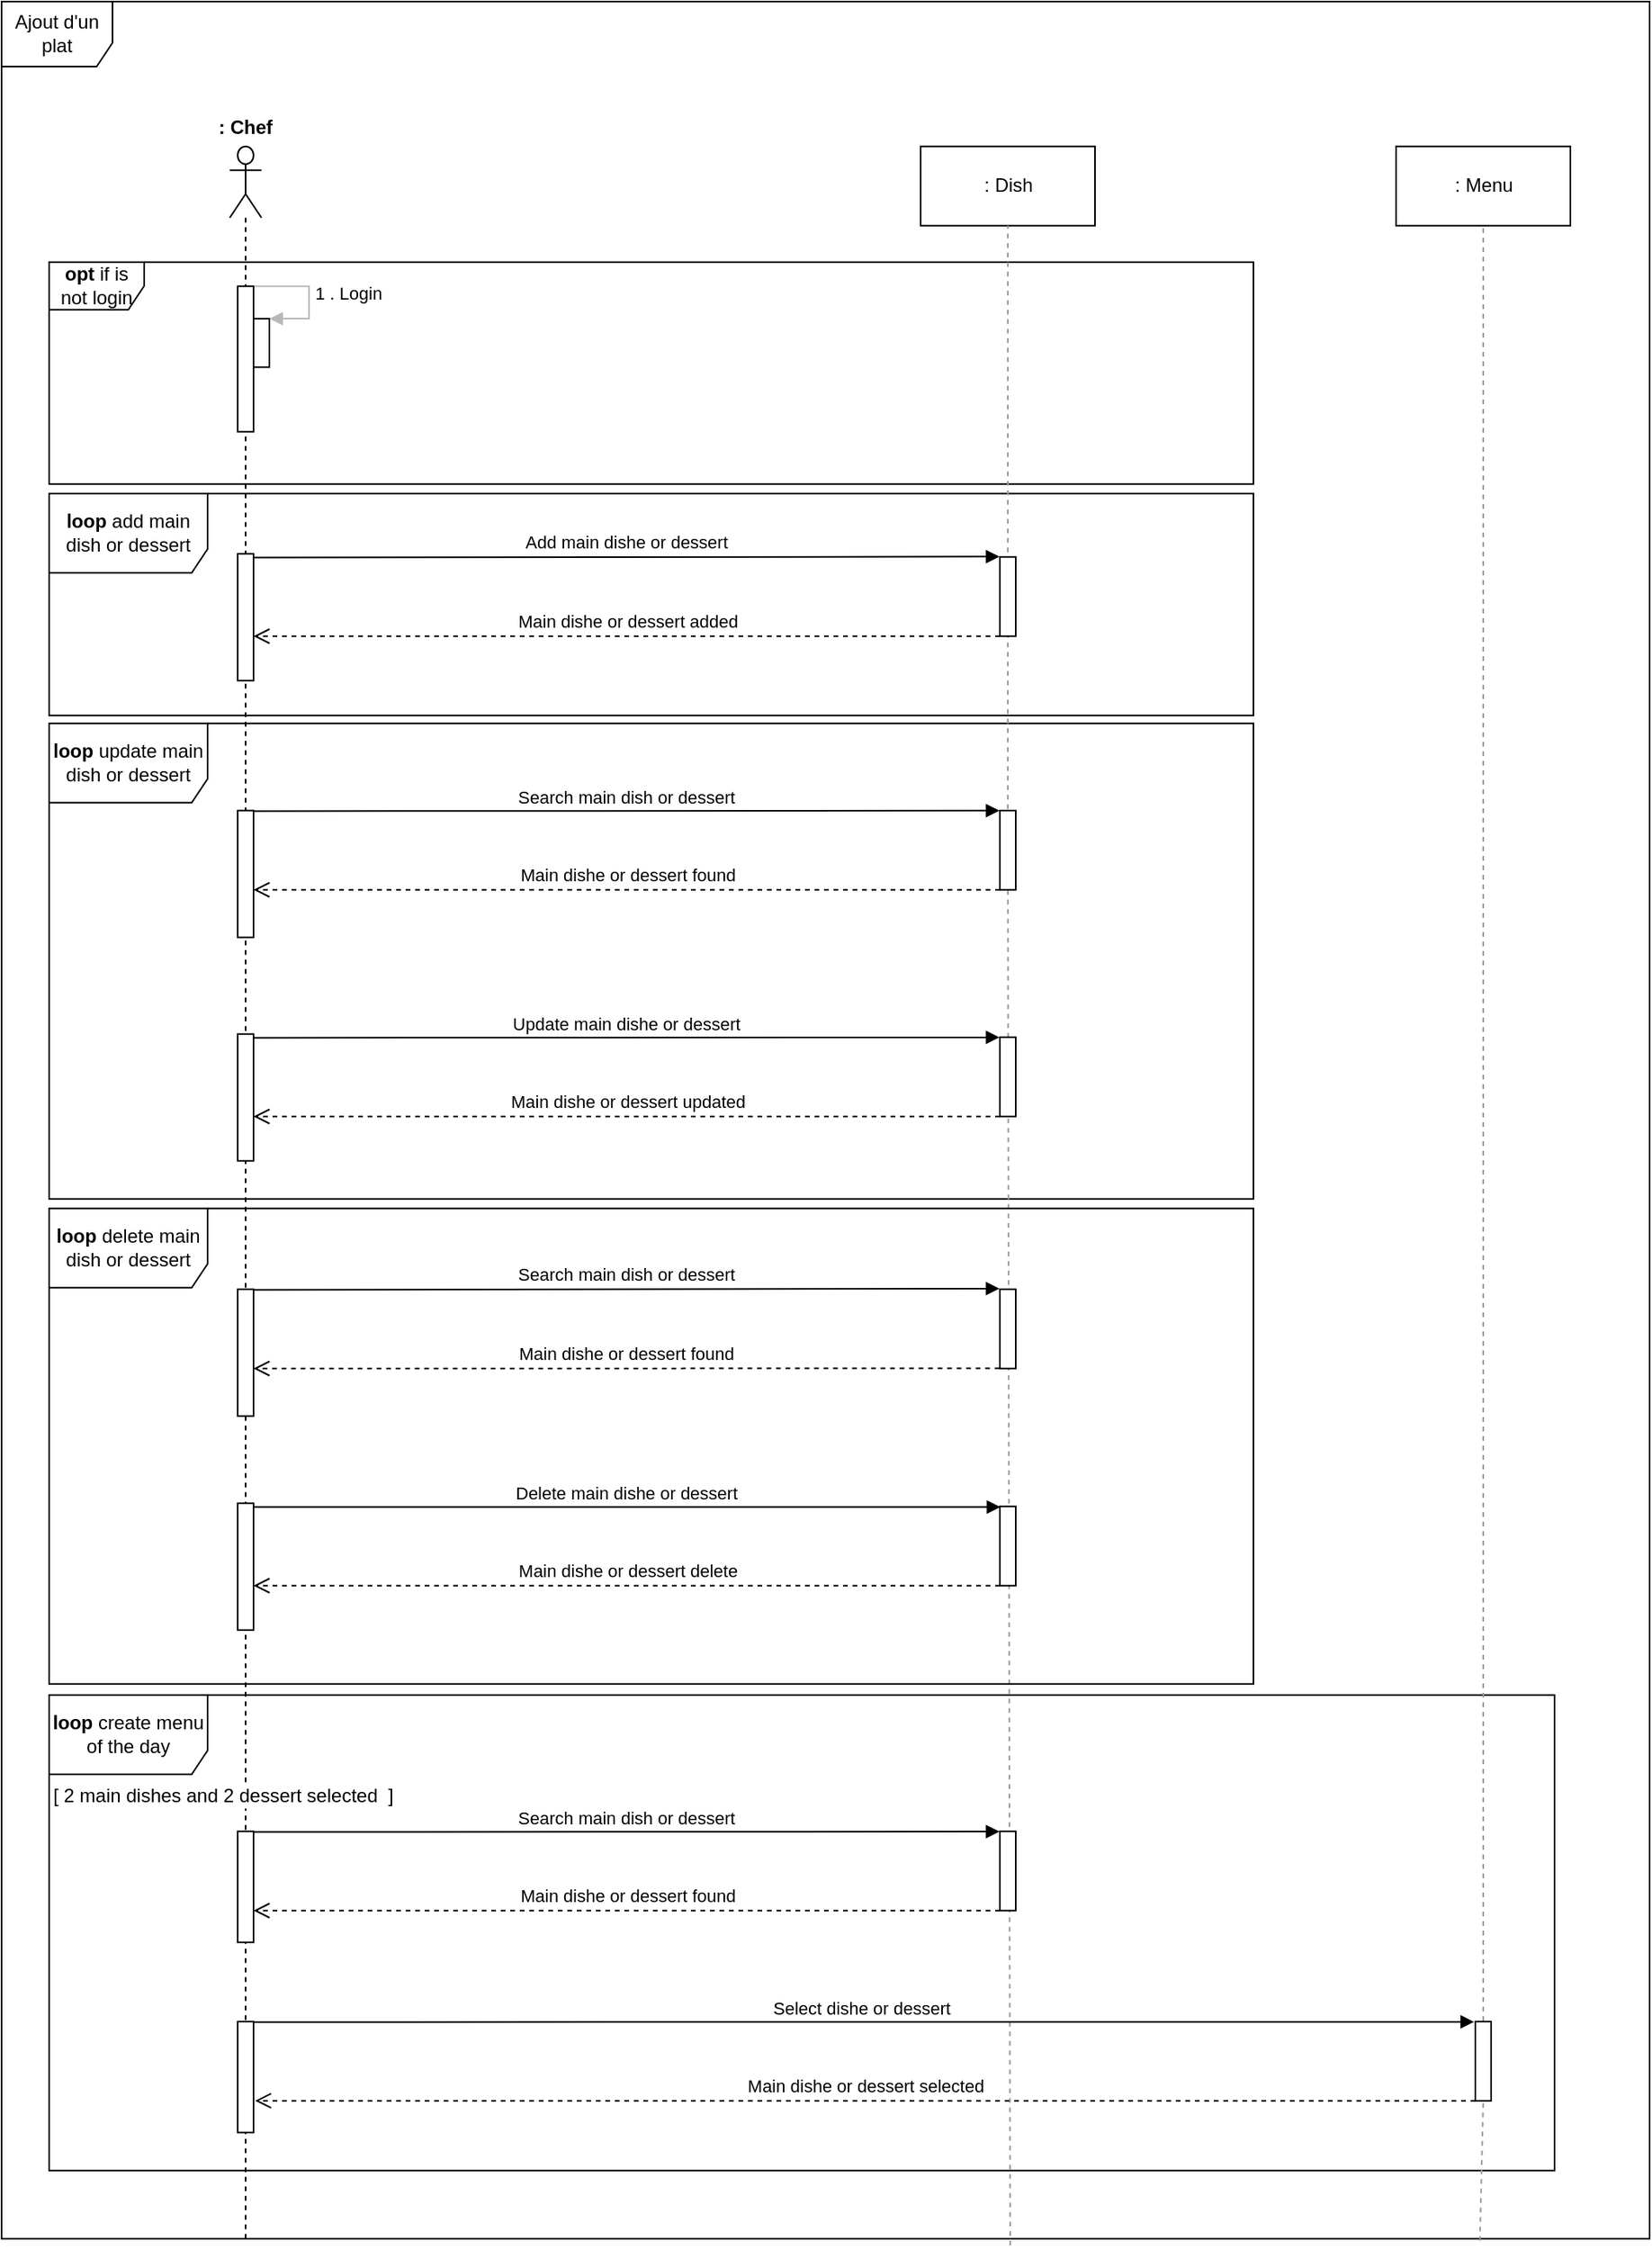 <mxfile version="15.8.7" type="device" pages="3"><diagram id="Qwx2PCZbd4gVlPcicA2v" name="Ajout d'un plat"><mxGraphModel dx="1422" dy="878" grid="1" gridSize="10" guides="1" tooltips="1" connect="1" arrows="1" fold="1" page="1" pageScale="1" pageWidth="827" pageHeight="1169" math="0" shadow="0"><root><mxCell id="0"/><mxCell id="1" parent="0"/><mxCell id="Jpt-1vU3HZqxbU3Qe0Xy-1" value="Ajout d'un plat" style="shape=umlFrame;whiteSpace=wrap;html=1;fillColor=default;gradientColor=#ffffff;width=70;height=41;" parent="1" vertex="1"><mxGeometry x="390" y="560" width="1040" height="1411.37" as="geometry"/></mxCell><mxCell id="NRa1hZ9kbQNaLW1-5IIh-5" value="&lt;b&gt;loop &lt;/b&gt;update&amp;nbsp;main dish or dessert" style="shape=umlFrame;whiteSpace=wrap;html=1;width=100;height=50;" parent="1" vertex="1"><mxGeometry x="420" y="1015.37" width="760" height="300" as="geometry"/></mxCell><mxCell id="NRa1hZ9kbQNaLW1-5IIh-2" value="&lt;b&gt;loop &lt;/b&gt;add main dish or dessert" style="shape=umlFrame;whiteSpace=wrap;html=1;width=100;height=50;" parent="1" vertex="1"><mxGeometry x="420" y="870.37" width="760" height="140" as="geometry"/></mxCell><mxCell id="NRa1hZ9kbQNaLW1-5IIh-1" value="&lt;b&gt;opt&lt;/b&gt; if is not login" style="shape=umlFrame;whiteSpace=wrap;html=1;width=60;height=30;" parent="1" vertex="1"><mxGeometry x="420" y="724.37" width="760" height="140" as="geometry"/></mxCell><mxCell id="otiOcK7DzcWWvSpCMJY0-2" value=": Dish" style="html=1;" parent="1" vertex="1"><mxGeometry x="970" y="651.37" width="110" height="50" as="geometry"/></mxCell><mxCell id="otiOcK7DzcWWvSpCMJY0-13" value=": Chef" style="text;align=center;fontStyle=1;verticalAlign=middle;spacingLeft=3;spacingRight=3;strokeColor=none;rotatable=0;points=[[0,0.5],[1,0.5]];portConstraint=eastwest;" parent="1" vertex="1"><mxGeometry x="504" y="625.37" width="80" height="26" as="geometry"/></mxCell><mxCell id="otiOcK7DzcWWvSpCMJY0-14" value="" style="endArrow=none;dashed=1;html=1;rounded=0;entryX=0.5;entryY=1;entryDx=0;entryDy=0;strokeColor=#999999;startArrow=none;exitX=0.5;exitY=-0.019;exitDx=0;exitDy=0;exitPerimeter=0;" parent="1" source="NRa1hZ9kbQNaLW1-5IIh-8" target="otiOcK7DzcWWvSpCMJY0-2" edge="1"><mxGeometry width="50" height="50" relative="1" as="geometry"><mxPoint x="1025" y="1038.37" as="sourcePoint"/><mxPoint x="810" y="661.37" as="targetPoint"/></mxGeometry></mxCell><mxCell id="otiOcK7DzcWWvSpCMJY0-18" value="Add main dishe or dessert" style="html=1;verticalAlign=bottom;endArrow=block;rounded=0;exitX=0.986;exitY=0.004;exitDx=0;exitDy=0;exitPerimeter=0;entryX=-0.028;entryY=-0.004;entryDx=0;entryDy=0;entryPerimeter=0;" parent="1" target="otiOcK7DzcWWvSpCMJY0-19" edge="1"><mxGeometry width="80" relative="1" as="geometry"><mxPoint x="548.86" y="910.73" as="sourcePoint"/><mxPoint x="1049" y="910.37" as="targetPoint"/></mxGeometry></mxCell><mxCell id="otiOcK7DzcWWvSpCMJY0-19" value="" style="html=1;points=[];perimeter=orthogonalPerimeter;" parent="1" vertex="1"><mxGeometry x="1020" y="910.37" width="10" height="50" as="geometry"/></mxCell><mxCell id="otiOcK7DzcWWvSpCMJY0-20" value="Main dishe or dessert added" style="html=1;verticalAlign=bottom;endArrow=open;dashed=1;endSize=8;rounded=0;entryX=1;entryY=0.96;entryDx=0;entryDy=0;entryPerimeter=0;" parent="1" edge="1"><mxGeometry relative="1" as="geometry"><mxPoint x="1020" y="960.37" as="sourcePoint"/><mxPoint x="549" y="960.37" as="targetPoint"/></mxGeometry></mxCell><mxCell id="otiOcK7DzcWWvSpCMJY0-25" value="" style="endArrow=none;dashed=1;html=1;rounded=0;entryX=0.5;entryY=1;entryDx=0;entryDy=0;strokeColor=#999999;exitX=0.612;exitY=1.003;exitDx=0;exitDy=0;exitPerimeter=0;" parent="1" source="Jpt-1vU3HZqxbU3Qe0Xy-1" edge="1"><mxGeometry width="50" height="50" relative="1" as="geometry"><mxPoint x="1025" y="2381.37" as="sourcePoint"/><mxPoint x="1025" y="1088.37" as="targetPoint"/></mxGeometry></mxCell><mxCell id="otiOcK7DzcWWvSpCMJY0-15" value="" style="html=1;points=[];perimeter=orthogonalPerimeter;" parent="1" vertex="1"><mxGeometry x="549" y="760.077" width="10" height="30.588" as="geometry"/></mxCell><mxCell id="otiOcK7DzcWWvSpCMJY0-16" value="1 . Login" style="edgeStyle=orthogonalEdgeStyle;html=1;align=left;spacingLeft=2;endArrow=block;rounded=0;entryX=1;entryY=0;strokeColor=#B8B8B8;exitX=1.02;exitY=0.023;exitDx=0;exitDy=0;exitPerimeter=0;" parent="1" edge="1"><mxGeometry relative="1" as="geometry"><mxPoint x="549.2" y="741.052" as="sourcePoint"/><Array as="points"><mxPoint x="549" y="739.645"/><mxPoint x="584" y="739.645"/><mxPoint x="584" y="760.037"/></Array><mxPoint x="559" y="760.037" as="targetPoint"/></mxGeometry></mxCell><mxCell id="otiOcK7DzcWWvSpCMJY0-12" value="" style="shape=umlLifeline;participant=umlActor;perimeter=lifelinePerimeter;whiteSpace=wrap;html=1;container=1;collapsible=0;recursiveResize=0;verticalAlign=top;spacingTop=36;outlineConnect=0;size=45;" parent="1" vertex="1"><mxGeometry x="534" y="651.37" width="20" height="1320" as="geometry"/></mxCell><mxCell id="otiOcK7DzcWWvSpCMJY0-17" value="" style="html=1;points=[];perimeter=orthogonalPerimeter;" parent="otiOcK7DzcWWvSpCMJY0-12" vertex="1"><mxGeometry x="5" y="257" width="10" height="80" as="geometry"/></mxCell><mxCell id="NRa1hZ9kbQNaLW1-5IIh-6" value="" style="html=1;points=[];perimeter=orthogonalPerimeter;" parent="otiOcK7DzcWWvSpCMJY0-12" vertex="1"><mxGeometry x="5" y="419" width="10" height="80" as="geometry"/></mxCell><mxCell id="otiOcK7DzcWWvSpCMJY0-3" value="" style="html=1;points=[];perimeter=orthogonalPerimeter;" parent="1" vertex="1"><mxGeometry x="539" y="739.605" width="10" height="91.765" as="geometry"/></mxCell><mxCell id="NRa1hZ9kbQNaLW1-5IIh-7" value="Search main dish or dessert" style="html=1;verticalAlign=bottom;endArrow=block;rounded=0;exitX=0.986;exitY=0.004;exitDx=0;exitDy=0;exitPerimeter=0;entryX=-0.028;entryY=0.001;entryDx=0;entryDy=0;entryPerimeter=0;" parent="1" target="NRa1hZ9kbQNaLW1-5IIh-8" edge="1"><mxGeometry width="80" relative="1" as="geometry"><mxPoint x="548.86" y="1070.73" as="sourcePoint"/><mxPoint x="1049" y="1070.37" as="targetPoint"/></mxGeometry></mxCell><mxCell id="NRa1hZ9kbQNaLW1-5IIh-8" value="" style="html=1;points=[];perimeter=orthogonalPerimeter;" parent="1" vertex="1"><mxGeometry x="1020" y="1070.37" width="10" height="50" as="geometry"/></mxCell><mxCell id="NRa1hZ9kbQNaLW1-5IIh-9" value="Main dishe or dessert found" style="html=1;verticalAlign=bottom;endArrow=open;dashed=1;endSize=8;rounded=0;entryX=1;entryY=0.96;entryDx=0;entryDy=0;entryPerimeter=0;" parent="1" edge="1"><mxGeometry relative="1" as="geometry"><mxPoint x="1020" y="1120.37" as="sourcePoint"/><mxPoint x="549" y="1120.37" as="targetPoint"/></mxGeometry></mxCell><mxCell id="NRa1hZ9kbQNaLW1-5IIh-10" value="Update main dishe or dessert" style="html=1;verticalAlign=bottom;endArrow=block;rounded=0;exitX=0.986;exitY=0.004;exitDx=0;exitDy=0;exitPerimeter=0;entryX=-0.028;entryY=0.002;entryDx=0;entryDy=0;entryPerimeter=0;" parent="1" target="NRa1hZ9kbQNaLW1-5IIh-11" edge="1"><mxGeometry width="80" relative="1" as="geometry"><mxPoint x="548.86" y="1213.73" as="sourcePoint"/><mxPoint x="1049" y="1213.37" as="targetPoint"/></mxGeometry></mxCell><mxCell id="NRa1hZ9kbQNaLW1-5IIh-11" value="" style="html=1;points=[];perimeter=orthogonalPerimeter;" parent="1" vertex="1"><mxGeometry x="1020" y="1213.37" width="10" height="50" as="geometry"/></mxCell><mxCell id="NRa1hZ9kbQNaLW1-5IIh-12" value="Main dishe or dessert updated" style="html=1;verticalAlign=bottom;endArrow=open;dashed=1;endSize=8;rounded=0;entryX=1;entryY=0.96;entryDx=0;entryDy=0;entryPerimeter=0;" parent="1" edge="1"><mxGeometry relative="1" as="geometry"><mxPoint x="1020" y="1263.37" as="sourcePoint"/><mxPoint x="549" y="1263.37" as="targetPoint"/></mxGeometry></mxCell><mxCell id="NRa1hZ9kbQNaLW1-5IIh-13" value="" style="html=1;points=[];perimeter=orthogonalPerimeter;" parent="1" vertex="1"><mxGeometry x="539" y="1211.37" width="10" height="80" as="geometry"/></mxCell><mxCell id="NRa1hZ9kbQNaLW1-5IIh-14" value="&lt;b&gt;loop &lt;/b&gt;delete main dish or dessert" style="shape=umlFrame;whiteSpace=wrap;html=1;width=100;height=50;" parent="1" vertex="1"><mxGeometry x="420" y="1321.37" width="760" height="300" as="geometry"/></mxCell><mxCell id="NRa1hZ9kbQNaLW1-5IIh-15" value="Search main dish or dessert" style="html=1;verticalAlign=bottom;endArrow=block;rounded=0;exitX=0.986;exitY=0.004;exitDx=0;exitDy=0;exitPerimeter=0;entryX=-0.028;entryY=-0.008;entryDx=0;entryDy=0;entryPerimeter=0;" parent="1" target="NRa1hZ9kbQNaLW1-5IIh-22" edge="1"><mxGeometry width="80" relative="1" as="geometry"><mxPoint x="548.86" y="1372.73" as="sourcePoint"/><mxPoint x="1049" y="1372.37" as="targetPoint"/></mxGeometry></mxCell><mxCell id="NRa1hZ9kbQNaLW1-5IIh-16" value="Main dishe or dessert found" style="html=1;verticalAlign=bottom;endArrow=open;dashed=1;endSize=8;rounded=0;exitX=-0.028;exitY=0.998;exitDx=0;exitDy=0;exitPerimeter=0;entryX=1;entryY=0.96;entryDx=0;entryDy=0;entryPerimeter=0;" parent="1" source="NRa1hZ9kbQNaLW1-5IIh-22" edge="1"><mxGeometry relative="1" as="geometry"><mxPoint x="1049" y="1422.37" as="sourcePoint"/><mxPoint x="549" y="1422.37" as="targetPoint"/></mxGeometry></mxCell><mxCell id="NRa1hZ9kbQNaLW1-5IIh-17" value="Delete main dishe or dessert" style="html=1;verticalAlign=bottom;endArrow=block;rounded=0;exitX=0.986;exitY=0.004;exitDx=0;exitDy=0;exitPerimeter=0;entryX=0.028;entryY=0.008;entryDx=0;entryDy=0;entryPerimeter=0;" parent="1" target="NRa1hZ9kbQNaLW1-5IIh-18" edge="1"><mxGeometry width="80" relative="1" as="geometry"><mxPoint x="548.86" y="1509.73" as="sourcePoint"/><mxPoint x="1049" y="1509.37" as="targetPoint"/></mxGeometry></mxCell><mxCell id="NRa1hZ9kbQNaLW1-5IIh-18" value="" style="html=1;points=[];perimeter=orthogonalPerimeter;" parent="1" vertex="1"><mxGeometry x="1020" y="1509.37" width="10" height="50" as="geometry"/></mxCell><mxCell id="NRa1hZ9kbQNaLW1-5IIh-19" value="Main dishe or dessert delete" style="html=1;verticalAlign=bottom;endArrow=open;dashed=1;endSize=8;rounded=0;entryX=1;entryY=0.96;entryDx=0;entryDy=0;entryPerimeter=0;" parent="1" edge="1"><mxGeometry relative="1" as="geometry"><mxPoint x="1020" y="1559.37" as="sourcePoint"/><mxPoint x="549" y="1559.37" as="targetPoint"/></mxGeometry></mxCell><mxCell id="NRa1hZ9kbQNaLW1-5IIh-20" value="" style="html=1;points=[];perimeter=orthogonalPerimeter;" parent="1" vertex="1"><mxGeometry x="539" y="1507.37" width="10" height="80" as="geometry"/></mxCell><mxCell id="NRa1hZ9kbQNaLW1-5IIh-21" value="" style="html=1;points=[];perimeter=orthogonalPerimeter;" parent="1" vertex="1"><mxGeometry x="539" y="1372.37" width="10" height="80" as="geometry"/></mxCell><mxCell id="NRa1hZ9kbQNaLW1-5IIh-22" value="" style="html=1;points=[];perimeter=orthogonalPerimeter;" parent="1" vertex="1"><mxGeometry x="1020" y="1372.37" width="10" height="50" as="geometry"/></mxCell><mxCell id="NRa1hZ9kbQNaLW1-5IIh-23" value="&lt;b&gt;loop &lt;/b&gt;create menu of the day" style="shape=umlFrame;whiteSpace=wrap;html=1;width=100;height=50;" parent="1" vertex="1"><mxGeometry x="420" y="1628.37" width="950" height="300" as="geometry"/></mxCell><mxCell id="NRa1hZ9kbQNaLW1-5IIh-24" value="[ 2 main dishes and 2 dessert selected&amp;nbsp; ]" style="text;html=1;strokeColor=none;fillColor=none;align=center;verticalAlign=middle;whiteSpace=wrap;rounded=0;labelBackgroundColor=default;" parent="1" vertex="1"><mxGeometry x="420" y="1691.37" width="220" as="geometry"/></mxCell><mxCell id="NRa1hZ9kbQNaLW1-5IIh-25" value="" style="html=1;points=[];perimeter=orthogonalPerimeter;" parent="1" vertex="1"><mxGeometry x="539" y="1714.37" width="10" height="70" as="geometry"/></mxCell><mxCell id="NRa1hZ9kbQNaLW1-5IIh-26" value="Search main dish or dessert" style="html=1;verticalAlign=bottom;endArrow=block;rounded=0;exitX=0.986;exitY=0.004;exitDx=0;exitDy=0;exitPerimeter=0;entryX=-0.028;entryY=0.003;entryDx=0;entryDy=0;entryPerimeter=0;" parent="1" target="NRa1hZ9kbQNaLW1-5IIh-27" edge="1"><mxGeometry width="80" relative="1" as="geometry"><mxPoint x="548.86" y="1714.73" as="sourcePoint"/><mxPoint x="1049" y="1714.37" as="targetPoint"/></mxGeometry></mxCell><mxCell id="NRa1hZ9kbQNaLW1-5IIh-27" value="" style="html=1;points=[];perimeter=orthogonalPerimeter;" parent="1" vertex="1"><mxGeometry x="1020" y="1714.37" width="10" height="50" as="geometry"/></mxCell><mxCell id="NRa1hZ9kbQNaLW1-5IIh-28" value="Main dishe or dessert found" style="html=1;verticalAlign=bottom;endArrow=open;dashed=1;endSize=8;rounded=0;entryX=1;entryY=0.96;entryDx=0;entryDy=0;entryPerimeter=0;" parent="1" edge="1"><mxGeometry relative="1" as="geometry"><mxPoint x="1020" y="1764.37" as="sourcePoint"/><mxPoint x="549" y="1764.37" as="targetPoint"/></mxGeometry></mxCell><mxCell id="NRa1hZ9kbQNaLW1-5IIh-29" value=": Menu" style="html=1;" parent="1" vertex="1"><mxGeometry x="1270" y="651.37" width="110" height="50" as="geometry"/></mxCell><mxCell id="NRa1hZ9kbQNaLW1-5IIh-30" value="" style="endArrow=none;dashed=1;html=1;rounded=0;entryX=0.5;entryY=1;entryDx=0;entryDy=0;strokeColor=#999999;startArrow=none;exitX=0.5;exitY=-0.007;exitDx=0;exitDy=0;exitPerimeter=0;" parent="1" source="NRa1hZ9kbQNaLW1-5IIh-33" target="NRa1hZ9kbQNaLW1-5IIh-29" edge="1"><mxGeometry width="50" height="50" relative="1" as="geometry"><mxPoint x="1328" y="1751.37" as="sourcePoint"/><mxPoint x="1324.5" y="701.37" as="targetPoint"/></mxGeometry></mxCell><mxCell id="NRa1hZ9kbQNaLW1-5IIh-31" value="Select dishe or dessert&amp;nbsp;" style="html=1;verticalAlign=bottom;endArrow=block;rounded=0;exitX=0.986;exitY=0.004;exitDx=0;exitDy=0;exitPerimeter=0;entryX=-0.077;entryY=0.004;entryDx=0;entryDy=0;entryPerimeter=0;" parent="1" target="NRa1hZ9kbQNaLW1-5IIh-33" edge="1"><mxGeometry width="80" relative="1" as="geometry"><mxPoint x="548.86" y="1834.73" as="sourcePoint"/><mxPoint x="1349" y="1835.07" as="targetPoint"/></mxGeometry></mxCell><mxCell id="NRa1hZ9kbQNaLW1-5IIh-32" value="" style="html=1;points=[];perimeter=orthogonalPerimeter;" parent="1" vertex="1"><mxGeometry x="539" y="1834.37" width="10" height="70" as="geometry"/></mxCell><mxCell id="NRa1hZ9kbQNaLW1-5IIh-33" value="" style="html=1;points=[];perimeter=orthogonalPerimeter;" parent="1" vertex="1"><mxGeometry x="1320" y="1834.37" width="10" height="50" as="geometry"/></mxCell><mxCell id="NRa1hZ9kbQNaLW1-5IIh-34" value="" style="endArrow=none;dashed=1;html=1;rounded=0;entryX=0.5;entryY=1;entryDx=0;entryDy=0;strokeColor=#999999;startArrow=none;exitX=0.897;exitY=1.001;exitDx=0;exitDy=0;exitPerimeter=0;" parent="1" source="Jpt-1vU3HZqxbU3Qe0Xy-1" target="NRa1hZ9kbQNaLW1-5IIh-33" edge="1"><mxGeometry width="50" height="50" relative="1" as="geometry"><mxPoint x="1325.32" y="2383.191" as="sourcePoint"/><mxPoint x="1324.5" y="701.37" as="targetPoint"/></mxGeometry></mxCell><mxCell id="NRa1hZ9kbQNaLW1-5IIh-35" value="Main dishe or dessert selected" style="html=1;verticalAlign=bottom;endArrow=open;dashed=1;endSize=8;rounded=0;entryX=1.1;entryY=0.714;entryDx=0;entryDy=0;entryPerimeter=0;" parent="1" target="NRa1hZ9kbQNaLW1-5IIh-32" edge="1"><mxGeometry relative="1" as="geometry"><mxPoint x="1320" y="1884.37" as="sourcePoint"/><mxPoint x="849" y="1884.37" as="targetPoint"/></mxGeometry></mxCell></root></mxGraphModel></diagram><diagram id="TJFTGIULbpFzrKJnVPvH" name="Création d'une commande"><mxGraphModel dx="3631" dy="1254" grid="1" gridSize="10" guides="1" tooltips="1" connect="1" arrows="1" fold="1" page="1" pageScale="1" pageWidth="1600" pageHeight="1200" math="0" shadow="0"><root><mxCell id="CDpxY16rsRdZjQZwqnW6-0"/><mxCell id="CDpxY16rsRdZjQZwqnW6-1" parent="CDpxY16rsRdZjQZwqnW6-0"/><mxCell id="tHCK7RBc0Ovz279Czh9J-0" value="Création d'une commande" style="shape=umlFrame;whiteSpace=wrap;html=1;fillColor=default;gradientColor=#ffffff;width=90;height=60;" parent="CDpxY16rsRdZjQZwqnW6-1" vertex="1"><mxGeometry x="-979" y="485" width="1950" height="2865" as="geometry"/></mxCell><mxCell id="sD-hcmOLgMY_fbXsBIZz-15" value="" style="endArrow=none;dashed=1;html=1;rounded=0;fontSize=11;strokeColor=#999999;startArrow=none;entryX=0.5;entryY=1;entryDx=0;entryDy=0;exitX=0.788;exitY=1;exitDx=0;exitDy=0;exitPerimeter=0;" parent="CDpxY16rsRdZjQZwqnW6-1" source="tHCK7RBc0Ovz279Czh9J-0" edge="1"><mxGeometry width="50" height="50" relative="1" as="geometry"><mxPoint x="557" y="3083" as="sourcePoint"/><mxPoint x="557" y="552" as="targetPoint"/></mxGeometry></mxCell><mxCell id="PuohsFw9YrCIgMq87m1H-35" value="" style="group" parent="CDpxY16rsRdZjQZwqnW6-1" vertex="1" connectable="0"><mxGeometry x="-927" y="3118" width="1510" height="192" as="geometry"/></mxCell><mxCell id="PuohsFw9YrCIgMq87m1H-28" value="&lt;b&gt;opt&amp;nbsp;&lt;/b&gt;track the deliverer" style="shape=umlFrame;whiteSpace=wrap;html=1;width=80;height=40;" parent="PuohsFw9YrCIgMq87m1H-35" vertex="1"><mxGeometry width="1510" height="192" as="geometry"/></mxCell><mxCell id="PuohsFw9YrCIgMq87m1H-30" value="Ask for deliverer position" style="html=1;verticalAlign=bottom;endArrow=block;rounded=0;" parent="PuohsFw9YrCIgMq87m1H-35" edge="1"><mxGeometry x="-0.256" relative="1" as="geometry"><mxPoint x="110" y="46.629" as="sourcePoint"/><mxPoint x="847" y="47" as="targetPoint"/><mxPoint x="1" as="offset"/></mxGeometry></mxCell><mxCell id="PuohsFw9YrCIgMq87m1H-31" value="Deliverer position sent" style="html=1;verticalAlign=bottom;endArrow=open;dashed=1;endSize=8;exitX=-0.18;exitY=0.943;rounded=0;exitDx=0;exitDy=0;exitPerimeter=0;" parent="PuohsFw9YrCIgMq87m1H-35" source="PuohsFw9YrCIgMq87m1H-29" edge="1"><mxGeometry x="0.27" relative="1" as="geometry"><mxPoint x="111" y="124.224" as="targetPoint"/><mxPoint as="offset"/></mxGeometry></mxCell><mxCell id="FdfDhjuE1PNStsDOVkDA-2" value="" style="html=1;points=[];perimeter=orthogonalPerimeter;" vertex="1" parent="PuohsFw9YrCIgMq87m1H-35"><mxGeometry x="1480" y="70" width="10" height="40" as="geometry"/></mxCell><mxCell id="ZKfPLkK1OXt5Io48ByHJ-4" value="" style="shape=umlLifeline;participant=umlActor;perimeter=lifelinePerimeter;whiteSpace=wrap;html=1;container=0;collapsible=0;recursiveResize=0;verticalAlign=top;spacingTop=36;outlineConnect=0;size=45;direction=west;horizontal=1;flipV=1;" parent="CDpxY16rsRdZjQZwqnW6-1" vertex="1"><mxGeometry x="-831" y="512" width="20" height="2838" as="geometry"/></mxCell><mxCell id="Sr3CMki4XJNTczAsXng1-0" value="" style="html=1;points=[];perimeter=orthogonalPerimeter;labelBackgroundColor=default;fillColor=default;strokeColor=#030303;" parent="CDpxY16rsRdZjQZwqnW6-1" vertex="1"><mxGeometry x="-826" y="1173" width="10" height="2147" as="geometry"/></mxCell><mxCell id="PuohsFw9YrCIgMq87m1H-13" value="&lt;b&gt;loop&lt;/b&gt;&amp;nbsp;find a deliverer" style="shape=umlFrame;whiteSpace=wrap;html=1;width=89;height=35;" parent="CDpxY16rsRdZjQZwqnW6-1" vertex="1"><mxGeometry x="-210" y="2626" width="1170" height="464" as="geometry"/></mxCell><mxCell id="PuohsFw9YrCIgMq87m1H-34" value="" style="endArrow=none;dashed=1;html=1;rounded=0;entryX=0.503;entryY=1;entryDx=0;entryDy=0;entryPerimeter=0;exitX=0.463;exitY=1.001;exitDx=0;exitDy=0;exitPerimeter=0;startArrow=none;" parent="CDpxY16rsRdZjQZwqnW6-1" source="UhH9wX0ABO2CvJPjWRmb-5" target="ZKfPLkK1OXt5Io48ByHJ-45" edge="1"><mxGeometry width="50" height="50" relative="1" as="geometry"><mxPoint x="-77" y="3103" as="sourcePoint"/><mxPoint x="-147" y="2883" as="targetPoint"/></mxGeometry></mxCell><mxCell id="UhH9wX0ABO2CvJPjWRmb-5" value="" style="html=1;points=[];perimeter=orthogonalPerimeter;fillColor=default;" parent="CDpxY16rsRdZjQZwqnW6-1" vertex="1"><mxGeometry x="-82" y="2666" width="10" height="414" as="geometry"/></mxCell><mxCell id="PuohsFw9YrCIgMq87m1H-17" value="&lt;b&gt;loop&lt;/b&gt;&amp;nbsp;payment and validation request" style="shape=umlFrame;whiteSpace=wrap;html=1;width=90;height=60;" parent="CDpxY16rsRdZjQZwqnW6-1" vertex="1"><mxGeometry x="-910" y="2333" width="1323" height="148" as="geometry"/></mxCell><mxCell id="PuohsFw9YrCIgMq87m1H-1" value="&lt;b&gt;alt &lt;/b&gt;add payment informations" style="shape=umlFrame;whiteSpace=wrap;html=1;width=93;height=42;" parent="CDpxY16rsRdZjQZwqnW6-1" vertex="1"><mxGeometry x="-910" y="1953" width="1173" height="360" as="geometry"/></mxCell><mxCell id="Sr3CMki4XJNTczAsXng1-2" value="" style="endArrow=none;dashed=1;html=1;rounded=0;entryX=0.445;entryY=1.001;entryDx=0;entryDy=0;startArrow=none;entryPerimeter=0;exitX=0.622;exitY=1;exitDx=0;exitDy=0;exitPerimeter=0;" parent="CDpxY16rsRdZjQZwqnW6-1" source="tHCK7RBc0Ovz279Czh9J-0" edge="1"><mxGeometry width="50" height="50" relative="1" as="geometry"><mxPoint x="233" y="3103" as="sourcePoint"/><mxPoint x="233.0" y="554" as="targetPoint"/></mxGeometry></mxCell><mxCell id="fX2YHjH19U_MfIT_21TV-1" value="" style="html=1;points=[];perimeter=orthogonalPerimeter;fontSize=11;" parent="CDpxY16rsRdZjQZwqnW6-1" vertex="1"><mxGeometry x="228" y="1929" width="10" height="544" as="geometry"/></mxCell><mxCell id="ZKfPLkK1OXt5Io48ByHJ-41" value="" style="html=1;points=[];perimeter=orthogonalPerimeter;" parent="CDpxY16rsRdZjQZwqnW6-1" vertex="1"><mxGeometry x="-826" y="1176" width="10" height="750" as="geometry"/></mxCell><mxCell id="ZKfPLkK1OXt5Io48ByHJ-32" value="&lt;b&gt;opt&lt;/b&gt; if client not connected" style="shape=umlFrame;whiteSpace=wrap;html=1;width=86;height=40;" parent="CDpxY16rsRdZjQZwqnW6-1" vertex="1"><mxGeometry x="-916" y="917" width="912" height="236" as="geometry"/></mxCell><mxCell id="ZKfPLkK1OXt5Io48ByHJ-31" value="&lt;b&gt;seq&lt;/b&gt;&amp;nbsp; order" style="shape=umlFrame;whiteSpace=wrap;html=1;width=89;height=35;" parent="CDpxY16rsRdZjQZwqnW6-1" vertex="1"><mxGeometry x="-927" y="873" width="935" height="1697" as="geometry"/></mxCell><mxCell id="ZKfPLkK1OXt5Io48ByHJ-47" value="&lt;b&gt;alt add delivery informations&lt;/b&gt;" style="shape=umlFrame;whiteSpace=wrap;html=1;width=93;height=42;" parent="CDpxY16rsRdZjQZwqnW6-1" vertex="1"><mxGeometry x="-915" y="1266" width="1015" height="534" as="geometry"/></mxCell><mxCell id="ZKfPLkK1OXt5Io48ByHJ-36" value="" style="html=1;points=[];perimeter=orthogonalPerimeter;" parent="CDpxY16rsRdZjQZwqnW6-1" vertex="1"><mxGeometry x="-826" y="1012" width="10" height="59" as="geometry"/></mxCell><mxCell id="fX2YHjH19U_MfIT_21TV-3" value="Ask for payment method" style="html=1;verticalAlign=bottom;endArrow=block;rounded=0;startArrow=none;entryX=0;entryY=0;entryDx=0;entryDy=0;entryPerimeter=0;exitX=1.1;exitY=0.552;exitDx=0;exitDy=0;exitPerimeter=0;" parent="CDpxY16rsRdZjQZwqnW6-1" source="ZKfPLkK1OXt5Io48ByHJ-45" target="fX2YHjH19U_MfIT_21TV-1" edge="1"><mxGeometry width="80" relative="1" as="geometry"><mxPoint x="-816.38" y="1927.72" as="sourcePoint"/><mxPoint x="65.07" y="1929.2" as="targetPoint"/></mxGeometry></mxCell><mxCell id="sD-hcmOLgMY_fbXsBIZz-1" value="" style="endArrow=none;dashed=1;html=1;rounded=0;fontSize=11;strokeColor=#b85450;entryX=0;entryY=0.5;entryDx=0;entryDy=0;entryPerimeter=0;fillColor=#f8cecc;" parent="CDpxY16rsRdZjQZwqnW6-1" target="sD-hcmOLgMY_fbXsBIZz-0" edge="1"><mxGeometry width="50" height="50" relative="1" as="geometry"><mxPoint x="150" y="1923" as="sourcePoint"/><mxPoint x="189" y="1738" as="targetPoint"/></mxGeometry></mxCell><mxCell id="sD-hcmOLgMY_fbXsBIZz-3" value="&lt;meta charset=&quot;utf-8&quot;&gt;&lt;span style=&quot;color: rgb(0, 0, 0); font-family: helvetica; font-size: 11px; font-style: normal; font-weight: 400; letter-spacing: normal; text-align: center; text-indent: 0px; text-transform: none; word-spacing: 0px; background-color: rgb(255, 255, 255); display: inline; float: none;&quot;&gt;Payment informations selected&lt;/span&gt;" style="html=1;verticalAlign=bottom;endArrow=open;dashed=1;endSize=8;rounded=0;entryX=0.9;entryY=0.732;entryDx=0;entryDy=0;entryPerimeter=0;exitX=-0.08;exitY=0.478;exitDx=0;exitDy=0;exitPerimeter=0;" parent="CDpxY16rsRdZjQZwqnW6-1" edge="1"><mxGeometry relative="1" as="geometry"><mxPoint x="227.2" y="2282.932" as="sourcePoint"/><mxPoint x="-817" y="2282.44" as="targetPoint"/></mxGeometry></mxCell><mxCell id="sD-hcmOLgMY_fbXsBIZz-4" value="Add payment informations" style="html=1;verticalAlign=bottom;endArrow=block;rounded=0;startArrow=none;entryX=0;entryY=0.596;entryDx=0;entryDy=0;entryPerimeter=0;" parent="CDpxY16rsRdZjQZwqnW6-1" edge="1"><mxGeometry width="80" relative="1" as="geometry"><mxPoint x="-816" y="2208" as="sourcePoint"/><mxPoint x="228" y="2208.024" as="targetPoint"/></mxGeometry></mxCell><mxCell id="sD-hcmOLgMY_fbXsBIZz-7" value="Payment request" style="html=1;verticalAlign=bottom;endArrow=block;rounded=0;startArrow=none;entryX=-0.014;entryY=0;entryDx=0;entryDy=0;entryPerimeter=0;exitX=0.96;exitY=0.689;exitDx=0;exitDy=0;exitPerimeter=0;" parent="CDpxY16rsRdZjQZwqnW6-1" target="sD-hcmOLgMY_fbXsBIZz-8" edge="1"><mxGeometry width="80" relative="1" as="geometry"><mxPoint x="237.6" y="2360.266" as="sourcePoint"/><mxPoint x="455" y="1855" as="targetPoint"/></mxGeometry></mxCell><mxCell id="sD-hcmOLgMY_fbXsBIZz-9" value="Payment security validation request" style="html=1;verticalAlign=bottom;endArrow=open;dashed=1;endSize=8;rounded=0;" parent="CDpxY16rsRdZjQZwqnW6-1" edge="1"><mxGeometry relative="1" as="geometry"><mxPoint x="388" y="2382.525" as="sourcePoint"/><mxPoint x="-816" y="2382.525" as="targetPoint"/></mxGeometry></mxCell><mxCell id="sD-hcmOLgMY_fbXsBIZz-10" value="&lt;span style=&quot;font-size: 12px&quot;&gt;: Geoloc&lt;br&gt;&lt;/span&gt;" style="html=1;fontSize=11;" parent="CDpxY16rsRdZjQZwqnW6-1" vertex="1"><mxGeometry x="513" y="512" width="90" height="40" as="geometry"/></mxCell><mxCell id="sD-hcmOLgMY_fbXsBIZz-11" value="Payment security validated" style="html=1;verticalAlign=bottom;endArrow=block;rounded=0;startArrow=none;entryX=-0.1;entryY=0.849;entryDx=0;entryDy=0;entryPerimeter=0;exitX=1;exitY=0.892;exitDx=0;exitDy=0;exitPerimeter=0;" parent="CDpxY16rsRdZjQZwqnW6-1" edge="1"><mxGeometry width="80" relative="1" as="geometry"><mxPoint x="-816" y="2416.64" as="sourcePoint"/><mxPoint x="387" y="2415.957" as="targetPoint"/></mxGeometry></mxCell><mxCell id="sD-hcmOLgMY_fbXsBIZz-14" value="&lt;span style=&quot;font-size: 12px&quot;&gt;: Deliverer&lt;br&gt;&lt;/span&gt;" style="html=1;fontSize=11;" parent="CDpxY16rsRdZjQZwqnW6-1" vertex="1"><mxGeometry x="703" y="514" width="90" height="40" as="geometry"/></mxCell><mxCell id="ZKfPLkK1OXt5Io48ByHJ-0" value="&lt;b&gt;loop&lt;/b&gt; create carte" style="shape=umlFrame;whiteSpace=wrap;html=1;width=89;height=35;" parent="CDpxY16rsRdZjQZwqnW6-1" vertex="1"><mxGeometry x="-927" y="575" width="745" height="269" as="geometry"/></mxCell><mxCell id="ZKfPLkK1OXt5Io48ByHJ-2" value=": Menu" style="html=1;fontSize=11;" parent="CDpxY16rsRdZjQZwqnW6-1" vertex="1"><mxGeometry x="-661" y="512" width="80" height="40" as="geometry"/></mxCell><mxCell id="ZKfPLkK1OXt5Io48ByHJ-3" value=": Dishe" style="html=1;fontSize=11;" parent="CDpxY16rsRdZjQZwqnW6-1" vertex="1"><mxGeometry x="-458" y="514" width="80" height="40" as="geometry"/></mxCell><mxCell id="ZKfPLkK1OXt5Io48ByHJ-7" value=": Client" style="text;align=center;fontStyle=1;verticalAlign=middle;spacingLeft=3;spacingRight=3;strokeColor=none;rotatable=0;points=[[0,0.5],[1,0.5]];portConstraint=eastwest;" parent="CDpxY16rsRdZjQZwqnW6-1" vertex="1"><mxGeometry x="-861" y="488" width="80" height="26" as="geometry"/></mxCell><mxCell id="ZKfPLkK1OXt5Io48ByHJ-8" value="" style="html=1;points=[];perimeter=orthogonalPerimeter;" parent="CDpxY16rsRdZjQZwqnW6-1" vertex="1"><mxGeometry x="-826" y="610" width="10" height="80" as="geometry"/></mxCell><mxCell id="ZKfPLkK1OXt5Io48ByHJ-9" value="" style="endArrow=none;dashed=1;html=1;rounded=0;exitX=0.44;exitY=-0.002;exitDx=0;exitDy=0;exitPerimeter=0;startArrow=none;entryX=0.5;entryY=1;entryDx=0;entryDy=0;" parent="CDpxY16rsRdZjQZwqnW6-1" source="ZKfPLkK1OXt5Io48ByHJ-14" target="ZKfPLkK1OXt5Io48ByHJ-2" edge="1"><mxGeometry width="50" height="50" relative="1" as="geometry"><mxPoint x="-624.48" y="673.32" as="sourcePoint"/><mxPoint x="-624" y="553" as="targetPoint"/></mxGeometry></mxCell><mxCell id="ZKfPLkK1OXt5Io48ByHJ-10" value="" style="endArrow=none;dashed=1;html=1;rounded=0;entryX=0.529;entryY=1;entryDx=0;entryDy=0;exitX=0.433;exitY=-0.003;exitDx=0;exitDy=0;exitPerimeter=0;startArrow=none;entryPerimeter=0;" parent="CDpxY16rsRdZjQZwqnW6-1" source="ZKfPLkK1OXt5Io48ByHJ-19" target="ZKfPLkK1OXt5Io48ByHJ-3" edge="1"><mxGeometry width="50" height="50" relative="1" as="geometry"><mxPoint x="-412.44" y="2038.18" as="sourcePoint"/><mxPoint x="-419" y="554" as="targetPoint"/></mxGeometry></mxCell><mxCell id="ZKfPLkK1OXt5Io48ByHJ-12" value="" style="endArrow=none;dashed=1;html=1;rounded=0;entryX=0.152;entryY=1.004;entryDx=0;entryDy=0;strokeColor=#ABABAB;entryPerimeter=0;exitX=0.184;exitY=1.001;exitDx=0;exitDy=0;exitPerimeter=0;" parent="CDpxY16rsRdZjQZwqnW6-1" source="tHCK7RBc0Ovz279Czh9J-0" edge="1"><mxGeometry width="50" height="50" relative="1" as="geometry"><mxPoint x="-621" y="3063" as="sourcePoint"/><mxPoint x="-621" y="673" as="targetPoint"/></mxGeometry></mxCell><mxCell id="ZKfPLkK1OXt5Io48ByHJ-15" value="Ask for dishes in menu" style="html=1;verticalAlign=bottom;endArrow=block;entryX=0;entryY=0;rounded=0;exitX=0.9;exitY=0;exitDx=0;exitDy=0;exitPerimeter=0;" parent="CDpxY16rsRdZjQZwqnW6-1" source="ZKfPLkK1OXt5Io48ByHJ-8" target="ZKfPLkK1OXt5Io48ByHJ-14" edge="1"><mxGeometry relative="1" as="geometry"><mxPoint x="-761" y="641" as="sourcePoint"/></mxGeometry></mxCell><mxCell id="ZKfPLkK1OXt5Io48ByHJ-16" value="Return dishes in menu" style="html=1;verticalAlign=bottom;endArrow=open;dashed=1;endSize=8;exitX=0;exitY=0.95;rounded=0;" parent="CDpxY16rsRdZjQZwqnW6-1" source="ZKfPLkK1OXt5Io48ByHJ-14" edge="1"><mxGeometry relative="1" as="geometry"><mxPoint x="-815" y="686" as="targetPoint"/></mxGeometry></mxCell><mxCell id="ZKfPLkK1OXt5Io48ByHJ-14" value="" style="html=1;points=[];perimeter=orthogonalPerimeter;" parent="CDpxY16rsRdZjQZwqnW6-1" vertex="1"><mxGeometry x="-626" y="610" width="10" height="80" as="geometry"/></mxCell><mxCell id="ZKfPLkK1OXt5Io48ByHJ-20" value="Ask for dishes" style="html=1;verticalAlign=bottom;endArrow=block;entryX=0;entryY=0;rounded=0;" parent="CDpxY16rsRdZjQZwqnW6-1" source="ZKfPLkK1OXt5Io48ByHJ-14" target="ZKfPLkK1OXt5Io48ByHJ-19" edge="1"><mxGeometry relative="1" as="geometry"><mxPoint x="-492" y="613" as="sourcePoint"/></mxGeometry></mxCell><mxCell id="ZKfPLkK1OXt5Io48ByHJ-21" value="Return dishes" style="html=1;verticalAlign=bottom;endArrow=open;dashed=1;endSize=8;exitX=0;exitY=0.95;rounded=0;" parent="CDpxY16rsRdZjQZwqnW6-1" source="ZKfPLkK1OXt5Io48ByHJ-19" target="ZKfPLkK1OXt5Io48ByHJ-14" edge="1"><mxGeometry relative="1" as="geometry"><mxPoint x="-492" y="689" as="targetPoint"/></mxGeometry></mxCell><mxCell id="ZKfPLkK1OXt5Io48ByHJ-19" value="" style="html=1;points=[];perimeter=orthogonalPerimeter;" parent="CDpxY16rsRdZjQZwqnW6-1" vertex="1"><mxGeometry x="-420" y="624.5" width="10" height="51" as="geometry"/></mxCell><mxCell id="ZKfPLkK1OXt5Io48ByHJ-22" value="" style="endArrow=none;dashed=1;html=1;rounded=0;entryX=0.5;entryY=1;entryDx=0;entryDy=0;strokeColor=#ABABAB;exitX=0.289;exitY=1;exitDx=0;exitDy=0;exitPerimeter=0;" parent="CDpxY16rsRdZjQZwqnW6-1" source="tHCK7RBc0Ovz279Czh9J-0" target="ZKfPLkK1OXt5Io48ByHJ-19" edge="1"><mxGeometry width="50" height="50" relative="1" as="geometry"><mxPoint x="-415" y="3103" as="sourcePoint"/><mxPoint x="-419" y="554" as="targetPoint"/></mxGeometry></mxCell><mxCell id="ZKfPLkK1OXt5Io48ByHJ-24" value=": Cart" style="html=1;fontSize=11;" parent="CDpxY16rsRdZjQZwqnW6-1" vertex="1"><mxGeometry x="-289" y="514" width="80" height="40" as="geometry"/></mxCell><mxCell id="ZKfPLkK1OXt5Io48ByHJ-25" value="" style="endArrow=none;dashed=1;html=1;rounded=0;entryX=0.5;entryY=1;entryDx=0;entryDy=0;exitX=0.45;exitY=-0.002;exitDx=0;exitDy=0;exitPerimeter=0;startArrow=none;" parent="CDpxY16rsRdZjQZwqnW6-1" source="ZKfPLkK1OXt5Io48ByHJ-26" edge="1"><mxGeometry width="50" height="50" relative="1" as="geometry"><mxPoint x="-240.0" y="1931.68" as="sourcePoint"/><mxPoint x="-244.56" y="552" as="targetPoint"/></mxGeometry></mxCell><mxCell id="ZKfPLkK1OXt5Io48ByHJ-27" value="Add main dishe or dessert to cary" style="html=1;verticalAlign=bottom;endArrow=block;entryX=0;entryY=0;rounded=0;exitX=0.9;exitY=-0.002;exitDx=0;exitDy=0;exitPerimeter=0;" parent="CDpxY16rsRdZjQZwqnW6-1" source="ZKfPLkK1OXt5Io48ByHJ-29" target="ZKfPLkK1OXt5Io48ByHJ-26" edge="1"><mxGeometry relative="1" as="geometry"><mxPoint x="-320" y="733" as="sourcePoint"/></mxGeometry></mxCell><mxCell id="ZKfPLkK1OXt5Io48ByHJ-28" value="Main dishe or dessert added to cart" style="html=1;verticalAlign=bottom;endArrow=open;dashed=1;endSize=8;rounded=0;entryX=0.983;entryY=0.967;entryDx=0;entryDy=0;entryPerimeter=0;" parent="CDpxY16rsRdZjQZwqnW6-1" target="ZKfPLkK1OXt5Io48ByHJ-29" edge="1"><mxGeometry relative="1" as="geometry"><mxPoint x="-320" y="809" as="targetPoint"/><mxPoint x="-244" y="819" as="sourcePoint"/></mxGeometry></mxCell><mxCell id="ZKfPLkK1OXt5Io48ByHJ-29" value="" style="html=1;points=[];perimeter=orthogonalPerimeter;" parent="CDpxY16rsRdZjQZwqnW6-1" vertex="1"><mxGeometry x="-826" y="742" width="10" height="80" as="geometry"/></mxCell><mxCell id="ZKfPLkK1OXt5Io48ByHJ-26" value="" style="html=1;points=[];perimeter=orthogonalPerimeter;" parent="CDpxY16rsRdZjQZwqnW6-1" vertex="1"><mxGeometry x="-249" y="742" width="10" height="78" as="geometry"/></mxCell><mxCell id="ZKfPLkK1OXt5Io48ByHJ-30" value="" style="endArrow=none;dashed=1;html=1;rounded=0;entryX=0.5;entryY=1;entryDx=0;entryDy=0;strokeColor=#ABABAB;exitX=0.377;exitY=1.001;exitDx=0;exitDy=0;exitPerimeter=0;" parent="CDpxY16rsRdZjQZwqnW6-1" source="tHCK7RBc0Ovz279Czh9J-0" target="ZKfPLkK1OXt5Io48ByHJ-26" edge="1"><mxGeometry width="50" height="50" relative="1" as="geometry"><mxPoint x="-244" y="3103" as="sourcePoint"/><mxPoint x="-244.56" y="552.0" as="targetPoint"/></mxGeometry></mxCell><mxCell id="ZKfPLkK1OXt5Io48ByHJ-33" value="&lt;b&gt;opt&lt;/b&gt; if client not registered" style="shape=umlFrame;whiteSpace=wrap;html=1;width=86;height=40;" parent="CDpxY16rsRdZjQZwqnW6-1" vertex="1"><mxGeometry x="-906" y="966" width="893" height="110" as="geometry"/></mxCell><mxCell id="ZKfPLkK1OXt5Io48ByHJ-34" value="" style="html=1;points=[];perimeter=orthogonalPerimeter;" parent="CDpxY16rsRdZjQZwqnW6-1" vertex="1"><mxGeometry x="-816.0" y="1021" width="10" height="40" as="geometry"/></mxCell><mxCell id="ZKfPLkK1OXt5Io48ByHJ-35" value="register" style="edgeStyle=orthogonalEdgeStyle;html=1;align=left;spacingLeft=2;endArrow=block;rounded=0;exitX=0.999;exitY=0.006;exitDx=0;exitDy=0;exitPerimeter=0;entryX=0.989;entryY=0.007;entryDx=0;entryDy=0;entryPerimeter=0;" parent="CDpxY16rsRdZjQZwqnW6-1" source="ZKfPLkK1OXt5Io48ByHJ-36" target="ZKfPLkK1OXt5Io48ByHJ-34" edge="1"><mxGeometry x="-0.118" y="7" relative="1" as="geometry"><mxPoint x="-810.1" y="1013.475" as="sourcePoint"/><Array as="points"><mxPoint x="-816" y="1014"/><mxPoint x="-787" y="1014"/><mxPoint x="-787" y="1021"/><mxPoint x="-791" y="1021"/></Array><mxPoint x="-799.65" y="1021.28" as="targetPoint"/><mxPoint as="offset"/></mxGeometry></mxCell><mxCell id="ZKfPLkK1OXt5Io48ByHJ-38" value="" style="html=1;points=[];perimeter=orthogonalPerimeter;" parent="CDpxY16rsRdZjQZwqnW6-1" vertex="1"><mxGeometry x="-826.0" y="1102" width="10" height="40" as="geometry"/></mxCell><mxCell id="ZKfPLkK1OXt5Io48ByHJ-39" value="login" style="edgeStyle=orthogonalEdgeStyle;html=1;align=left;spacingLeft=2;endArrow=block;rounded=0;entryX=1;entryY=0;exitX=0.99;exitY=0.025;exitDx=0;exitDy=0;exitPerimeter=0;" parent="CDpxY16rsRdZjQZwqnW6-1" edge="1"><mxGeometry x="-0.118" y="7" relative="1" as="geometry"><mxPoint x="-816.07" y="1102.005" as="sourcePoint"/><Array as="points"><mxPoint x="-780.97" y="1102.53"/><mxPoint x="-780.97" y="1111.53"/></Array><mxPoint x="-815.97" y="1111.53" as="targetPoint"/><mxPoint as="offset"/></mxGeometry></mxCell><mxCell id="ZKfPLkK1OXt5Io48ByHJ-42" value=": Order" style="html=1;fontSize=11;" parent="CDpxY16rsRdZjQZwqnW6-1" vertex="1"><mxGeometry x="-121" y="514" width="80" height="40" as="geometry"/></mxCell><mxCell id="ZKfPLkK1OXt5Io48ByHJ-43" value="" style="endArrow=none;dashed=1;html=1;rounded=0;entryX=0.469;entryY=-0.002;entryDx=0;entryDy=0;exitX=0.469;exitY=-0.002;exitDx=0;exitDy=0;exitPerimeter=0;startArrow=none;entryPerimeter=0;" parent="CDpxY16rsRdZjQZwqnW6-1" source="ZKfPLkK1OXt5Io48ByHJ-45" edge="1"><mxGeometry width="50" height="50" relative="1" as="geometry"><mxPoint x="-79.48" y="775.312" as="sourcePoint"/><mxPoint x="-76.56" y="552.0" as="targetPoint"/></mxGeometry></mxCell><mxCell id="ZKfPLkK1OXt5Io48ByHJ-44" value="Make an order" style="html=1;verticalAlign=bottom;endArrow=block;rounded=0;entryX=0;entryY=0.01;entryDx=0;entryDy=0;entryPerimeter=0;" parent="CDpxY16rsRdZjQZwqnW6-1" target="ZKfPLkK1OXt5Io48ByHJ-45" edge="1"><mxGeometry width="80" relative="1" as="geometry"><mxPoint x="-816" y="1176" as="sourcePoint"/><mxPoint x="-736" y="1176" as="targetPoint"/></mxGeometry></mxCell><mxCell id="ZKfPLkK1OXt5Io48ByHJ-46" value="" style="endArrow=none;dashed=1;html=1;rounded=0;entryX=0.5;entryY=1;entryDx=0;entryDy=0;startArrow=none;strokeColor=#ABABAB;" parent="CDpxY16rsRdZjQZwqnW6-1" target="ZKfPLkK1OXt5Io48ByHJ-45" edge="1"><mxGeometry width="50" height="50" relative="1" as="geometry"><mxPoint x="-77" y="2033" as="sourcePoint"/><mxPoint x="-76.56" y="552.0" as="targetPoint"/></mxGeometry></mxCell><mxCell id="ZKfPLkK1OXt5Io48ByHJ-48" value="" style="endArrow=none;dashed=1;html=1;rounded=0;entryX=1.002;entryY=0.393;entryDx=0;entryDy=0;entryPerimeter=0;" parent="CDpxY16rsRdZjQZwqnW6-1" target="ZKfPLkK1OXt5Io48ByHJ-47" edge="1"><mxGeometry width="50" height="50" relative="1" as="geometry"><mxPoint x="-914" y="1476" as="sourcePoint"/><mxPoint x="-324" y="1179" as="targetPoint"/></mxGeometry></mxCell><mxCell id="ZKfPLkK1OXt5Io48ByHJ-50" value="[ use existing informations ]" style="text;html=1;strokeColor=none;fillColor=default;align=center;verticalAlign=middle;whiteSpace=wrap;rounded=0;" parent="CDpxY16rsRdZjQZwqnW6-1" vertex="1"><mxGeometry x="-915" y="1308" width="156" height="30" as="geometry"/></mxCell><mxCell id="ZKfPLkK1OXt5Io48ByHJ-51" value="[ add new informations ]" style="text;html=1;strokeColor=none;fillColor=default;align=center;verticalAlign=middle;whiteSpace=wrap;rounded=0;" parent="CDpxY16rsRdZjQZwqnW6-1" vertex="1"><mxGeometry x="-915" y="1482" width="156" height="30" as="geometry"/></mxCell><mxCell id="ZKfPLkK1OXt5Io48ByHJ-52" value=": Adress" style="html=1;fontSize=11;" parent="CDpxY16rsRdZjQZwqnW6-1" vertex="1"><mxGeometry x="33" y="514" width="80" height="40" as="geometry"/></mxCell><mxCell id="ZKfPLkK1OXt5Io48ByHJ-53" value="" style="endArrow=none;dashed=1;html=1;rounded=0;entryX=0.445;entryY=1.001;entryDx=0;entryDy=0;exitX=0.445;exitY=1.001;exitDx=0;exitDy=0;exitPerimeter=0;startArrow=none;entryPerimeter=0;" parent="CDpxY16rsRdZjQZwqnW6-1" source="ZKfPLkK1OXt5Io48ByHJ-57" edge="1"><mxGeometry width="50" height="50" relative="1" as="geometry"><mxPoint x="75.69" y="1158.654" as="sourcePoint"/><mxPoint x="77.44" y="552.0" as="targetPoint"/></mxGeometry></mxCell><mxCell id="ZKfPLkK1OXt5Io48ByHJ-54" value="" style="html=1;points=[];perimeter=orthogonalPerimeter;" parent="CDpxY16rsRdZjQZwqnW6-1" vertex="1"><mxGeometry x="73" y="1352" width="10" height="80" as="geometry"/></mxCell><mxCell id="ZKfPLkK1OXt5Io48ByHJ-55" value="Select delivery informations" style="html=1;verticalAlign=bottom;endArrow=block;entryX=0;entryY=0;rounded=0;exitX=1;exitY=0.235;exitDx=0;exitDy=0;exitPerimeter=0;" parent="CDpxY16rsRdZjQZwqnW6-1" source="ZKfPLkK1OXt5Io48ByHJ-41" target="ZKfPLkK1OXt5Io48ByHJ-54" edge="1"><mxGeometry relative="1" as="geometry"><mxPoint x="11" y="1342" as="sourcePoint"/></mxGeometry></mxCell><mxCell id="ZKfPLkK1OXt5Io48ByHJ-56" value="Delivery informations selected" style="html=1;verticalAlign=bottom;endArrow=open;dashed=1;endSize=8;exitX=0;exitY=0.95;rounded=0;entryX=1;entryY=0.336;entryDx=0;entryDy=0;entryPerimeter=0;" parent="CDpxY16rsRdZjQZwqnW6-1" source="ZKfPLkK1OXt5Io48ByHJ-54" target="ZKfPLkK1OXt5Io48ByHJ-41" edge="1"><mxGeometry relative="1" as="geometry"><mxPoint x="11" y="1418" as="targetPoint"/></mxGeometry></mxCell><mxCell id="ZKfPLkK1OXt5Io48ByHJ-58" value="Add new address" style="html=1;verticalAlign=bottom;endArrow=block;entryX=0;entryY=0;rounded=0;exitX=1.04;exitY=0.498;exitDx=0;exitDy=0;exitPerimeter=0;" parent="CDpxY16rsRdZjQZwqnW6-1" source="ZKfPLkK1OXt5Io48ByHJ-41" target="ZKfPLkK1OXt5Io48ByHJ-57" edge="1"><mxGeometry relative="1" as="geometry"><mxPoint x="-816" y="1544.6" as="sourcePoint"/></mxGeometry></mxCell><mxCell id="ZKfPLkK1OXt5Io48ByHJ-59" value="New adress added" style="html=1;verticalAlign=bottom;endArrow=open;dashed=1;endSize=8;exitX=0.2;exitY=0.92;rounded=0;exitDx=0;exitDy=0;exitPerimeter=0;entryX=1;entryY=0.606;entryDx=0;entryDy=0;entryPerimeter=0;" parent="CDpxY16rsRdZjQZwqnW6-1" source="ZKfPLkK1OXt5Io48ByHJ-57" target="ZKfPLkK1OXt5Io48ByHJ-41" edge="1"><mxGeometry x="-0.026" y="-11" relative="1" as="geometry"><mxPoint x="-814" y="1625" as="targetPoint"/><mxPoint as="offset"/></mxGeometry></mxCell><mxCell id="ZKfPLkK1OXt5Io48ByHJ-57" value="" style="html=1;points=[];perimeter=orthogonalPerimeter;" parent="CDpxY16rsRdZjQZwqnW6-1" vertex="1"><mxGeometry x="73" y="1549" width="10" height="88" as="geometry"/></mxCell><mxCell id="ZKfPLkK1OXt5Io48ByHJ-60" value="" style="endArrow=none;dashed=1;html=1;rounded=0;entryX=0.5;entryY=1;entryDx=0;entryDy=0;exitX=0.445;exitY=1.001;exitDx=0;exitDy=0;exitPerimeter=0;startArrow=none;" parent="CDpxY16rsRdZjQZwqnW6-1" source="ZKfPLkK1OXt5Io48ByHJ-62" target="ZKfPLkK1OXt5Io48ByHJ-57" edge="1"><mxGeometry width="50" height="50" relative="1" as="geometry"><mxPoint x="90.225" y="2031.545" as="sourcePoint"/><mxPoint x="77.44" y="552" as="targetPoint"/></mxGeometry></mxCell><mxCell id="ZKfPLkK1OXt5Io48ByHJ-61" value="Select delivery informations" style="html=1;verticalAlign=bottom;endArrow=block;rounded=0;exitX=1.041;exitY=0.668;exitDx=0;exitDy=0;exitPerimeter=0;entryX=-0.25;entryY=0.044;entryDx=0;entryDy=0;entryPerimeter=0;" parent="CDpxY16rsRdZjQZwqnW6-1" source="ZKfPLkK1OXt5Io48ByHJ-41" target="ZKfPLkK1OXt5Io48ByHJ-62" edge="1"><mxGeometry relative="1" as="geometry"><mxPoint x="-816" y="1684.926" as="sourcePoint"/><mxPoint x="80" y="1677" as="targetPoint"/></mxGeometry></mxCell><mxCell id="ZKfPLkK1OXt5Io48ByHJ-62" value="" style="html=1;points=[];perimeter=orthogonalPerimeter;" parent="CDpxY16rsRdZjQZwqnW6-1" vertex="1"><mxGeometry x="73" y="1673" width="10" height="88" as="geometry"/></mxCell><mxCell id="ZKfPLkK1OXt5Io48ByHJ-63" value="" style="endArrow=none;dashed=1;html=1;rounded=0;entryX=0.5;entryY=1;entryDx=0;entryDy=0;startArrow=none;strokeColor=#ABABAB;exitX=0.543;exitY=1;exitDx=0;exitDy=0;exitPerimeter=0;" parent="CDpxY16rsRdZjQZwqnW6-1" source="tHCK7RBc0Ovz279Czh9J-0" target="ZKfPLkK1OXt5Io48ByHJ-62" edge="1"><mxGeometry width="50" height="50" relative="1" as="geometry"><mxPoint x="78" y="3093" as="sourcePoint"/><mxPoint x="86" y="1637" as="targetPoint"/></mxGeometry></mxCell><mxCell id="ZKfPLkK1OXt5Io48ByHJ-64" value="Delivery informations selected" style="html=1;verticalAlign=bottom;endArrow=open;dashed=1;endSize=8;rounded=0;entryX=0.903;entryY=0.778;entryDx=0;entryDy=0;entryPerimeter=0;" parent="CDpxY16rsRdZjQZwqnW6-1" target="ZKfPLkK1OXt5Io48ByHJ-41" edge="1"><mxGeometry x="-0.026" y="-11" relative="1" as="geometry"><mxPoint x="-816" y="1754" as="targetPoint"/><mxPoint x="73" y="1760" as="sourcePoint"/><mxPoint as="offset"/></mxGeometry></mxCell><mxCell id="Sr3CMki4XJNTczAsXng1-1" value=": Payment" style="html=1;fontSize=11;" parent="CDpxY16rsRdZjQZwqnW6-1" vertex="1"><mxGeometry x="193" y="514" width="80" height="40" as="geometry"/></mxCell><mxCell id="Sr3CMki4XJNTczAsXng1-3" value="" style="shape=umlLifeline;participant=umlActor;perimeter=lifelinePerimeter;whiteSpace=wrap;html=1;container=0;collapsible=0;recursiveResize=0;verticalAlign=top;spacingTop=36;outlineConnect=0;size=45;direction=west;horizontal=1;flipV=1;" parent="CDpxY16rsRdZjQZwqnW6-1" vertex="1"><mxGeometry x="383" y="512" width="20" height="2838" as="geometry"/></mxCell><mxCell id="sD-hcmOLgMY_fbXsBIZz-8" value="" style="html=1;points=[];perimeter=orthogonalPerimeter;shadow=0;fillColor=default;" parent="CDpxY16rsRdZjQZwqnW6-1" vertex="1"><mxGeometry x="388" y="2360" width="10" height="93" as="geometry"/></mxCell><mxCell id="sD-hcmOLgMY_fbXsBIZz-0" value="&lt;span style=&quot;font-size: 11px&quot;&gt;In this case we have multiple methods of payment:&lt;br&gt;&lt;ul&gt;&lt;li&gt;&lt;span style=&quot;font-size: 11px&quot;&gt;Using cash at delivery&lt;/span&gt;&lt;/li&gt;&lt;li&gt;&lt;span style=&quot;font-size: 11px&quot;&gt;Using visa card on the application&lt;/span&gt;&lt;/li&gt;&lt;li&gt;&lt;span style=&quot;font-size: 11px&quot;&gt;Using PayPal&lt;/span&gt;&lt;/li&gt;&lt;/ul&gt;&lt;/span&gt;" style="shape=note;whiteSpace=wrap;html=1;backgroundOutline=1;darkOpacity=0.05;fillColor=#f8cecc;strokeColor=#b85450;align=left;perimeterSpacing=3;" parent="CDpxY16rsRdZjQZwqnW6-1" vertex="1"><mxGeometry x="263" y="1800" width="233" height="101" as="geometry"/></mxCell><mxCell id="PuohsFw9YrCIgMq87m1H-0" value="" style="endArrow=none;dashed=1;html=1;rounded=0;fontSize=11;strokeColor=#999999;startArrow=none;entryX=0.5;entryY=1;entryDx=0;entryDy=0;exitX=0.639;exitY=1.001;exitDx=0;exitDy=0;exitPerimeter=0;" parent="CDpxY16rsRdZjQZwqnW6-1" source="sD-hcmOLgMY_fbXsBIZz-20" edge="1"><mxGeometry width="50" height="50" relative="1" as="geometry"><mxPoint x="747.165" y="2635.148" as="sourcePoint"/><mxPoint x="747.37" y="552" as="targetPoint"/></mxGeometry></mxCell><mxCell id="PuohsFw9YrCIgMq87m1H-2" value="" style="endArrow=none;dashed=1;html=1;rounded=0;" parent="CDpxY16rsRdZjQZwqnW6-1" edge="1"><mxGeometry width="50" height="50" relative="1" as="geometry"><mxPoint x="-926" y="2164" as="sourcePoint"/><mxPoint x="263" y="2163" as="targetPoint"/></mxGeometry></mxCell><mxCell id="PuohsFw9YrCIgMq87m1H-3" value="[ use existing informations ]" style="text;html=1;strokeColor=none;fillColor=default;align=center;verticalAlign=middle;whiteSpace=wrap;rounded=0;" parent="CDpxY16rsRdZjQZwqnW6-1" vertex="1"><mxGeometry x="-906" y="2000" width="156" height="30" as="geometry"/></mxCell><mxCell id="PuohsFw9YrCIgMq87m1H-4" value="[ add new informations ]" style="text;html=1;strokeColor=none;fillColor=default;align=center;verticalAlign=middle;whiteSpace=wrap;rounded=0;" parent="CDpxY16rsRdZjQZwqnW6-1" vertex="1"><mxGeometry x="-906" y="2170" width="156" height="30" as="geometry"/></mxCell><mxCell id="PuohsFw9YrCIgMq87m1H-5" value="Select payment informations" style="html=1;verticalAlign=bottom;endArrow=block;rounded=0;startArrow=none;entryX=0;entryY=0.184;entryDx=0;entryDy=0;entryPerimeter=0;" parent="CDpxY16rsRdZjQZwqnW6-1" edge="1"><mxGeometry width="80" relative="1" as="geometry"><mxPoint x="-816" y="2033.0" as="sourcePoint"/><mxPoint x="228" y="2033.296" as="targetPoint"/></mxGeometry></mxCell><mxCell id="PuohsFw9YrCIgMq87m1H-6" value="" style="endArrow=none;dashed=1;html=1;rounded=0;fontSize=11;strokeColor=#999999;startArrow=none;entryX=0.5;entryY=1;entryDx=0;entryDy=0;exitX=0.886;exitY=1;exitDx=0;exitDy=0;exitPerimeter=0;" parent="CDpxY16rsRdZjQZwqnW6-1" target="sD-hcmOLgMY_fbXsBIZz-20" edge="1" source="tHCK7RBc0Ovz279Czh9J-0"><mxGeometry width="50" height="50" relative="1" as="geometry"><mxPoint x="747.165" y="2635.148" as="sourcePoint"/><mxPoint x="747.37" y="552" as="targetPoint"/></mxGeometry></mxCell><mxCell id="PuohsFw9YrCIgMq87m1H-7" value="Payment informations selected" style="html=1;verticalAlign=bottom;endArrow=open;dashed=1;endSize=8;rounded=0;exitX=0.038;exitY=0.242;exitDx=0;exitDy=0;exitPerimeter=0;" parent="CDpxY16rsRdZjQZwqnW6-1" edge="1"><mxGeometry relative="1" as="geometry"><mxPoint x="228.38" y="2099.748" as="sourcePoint"/><mxPoint x="-816" y="2100" as="targetPoint"/></mxGeometry></mxCell><mxCell id="PuohsFw9YrCIgMq87m1H-9" value=": Bank" style="text;align=center;fontStyle=1;verticalAlign=middle;spacingLeft=3;spacingRight=3;strokeColor=none;rotatable=0;points=[[0,0.5],[1,0.5]];portConstraint=eastwest;" parent="CDpxY16rsRdZjQZwqnW6-1" vertex="1"><mxGeometry x="353" y="488" width="80" height="26" as="geometry"/></mxCell><mxCell id="PuohsFw9YrCIgMq87m1H-26" value="Payment and recap of the order returned" style="html=1;verticalAlign=bottom;endArrow=open;dashed=1;endSize=8;rounded=0;exitX=0.5;exitY=0.475;exitDx=0;exitDy=0;exitPerimeter=0;" parent="CDpxY16rsRdZjQZwqnW6-1" edge="1"><mxGeometry relative="1" as="geometry"><mxPoint x="393" y="2453.005" as="sourcePoint"/><mxPoint x="-816" y="2453.005" as="targetPoint"/></mxGeometry></mxCell><mxCell id="ZKfPLkK1OXt5Io48ByHJ-45" value="" style="html=1;points=[];perimeter=orthogonalPerimeter;" parent="CDpxY16rsRdZjQZwqnW6-1" vertex="1"><mxGeometry x="-82" y="1161" width="10" height="1392" as="geometry"/></mxCell><mxCell id="PuohsFw9YrCIgMq87m1H-36" value="Order created" style="html=1;verticalAlign=bottom;endArrow=open;dashed=1;endSize=8;rounded=0;" parent="CDpxY16rsRdZjQZwqnW6-1" target="Sr3CMki4XJNTczAsXng1-0" edge="1"><mxGeometry relative="1" as="geometry"><mxPoint x="-82" y="2553" as="sourcePoint"/><mxPoint x="-162" y="2553" as="targetPoint"/></mxGeometry></mxCell><mxCell id="UhH9wX0ABO2CvJPjWRmb-6" value="" style="endArrow=none;dashed=1;html=1;rounded=0;entryX=0.503;entryY=1;entryDx=0;entryDy=0;entryPerimeter=0;exitX=0.463;exitY=1.001;exitDx=0;exitDy=0;exitPerimeter=0;startArrow=none;" parent="CDpxY16rsRdZjQZwqnW6-1" source="PuohsFw9YrCIgMq87m1H-29" target="UhH9wX0ABO2CvJPjWRmb-5" edge="1"><mxGeometry width="50" height="50" relative="1" as="geometry"><mxPoint x="-77.15" y="3115.628" as="sourcePoint"/><mxPoint x="-76.97" y="2553" as="targetPoint"/></mxGeometry></mxCell><mxCell id="sD-hcmOLgMY_fbXsBIZz-12" value="Search a deliverer" style="html=1;verticalAlign=bottom;endArrow=block;rounded=0;startArrow=none;entryX=-0.2;entryY=0.023;entryDx=0;entryDy=0;entryPerimeter=0;" parent="CDpxY16rsRdZjQZwqnW6-1" edge="1" target="sD-hcmOLgMY_fbXsBIZz-13"><mxGeometry width="80" relative="1" as="geometry"><mxPoint x="-72" y="2668" as="sourcePoint"/><mxPoint x="551" y="2667.576" as="targetPoint"/></mxGeometry></mxCell><mxCell id="sD-hcmOLgMY_fbXsBIZz-13" value="" style="html=1;points=[];perimeter=orthogonalPerimeter;shadow=0;fillColor=default;" parent="CDpxY16rsRdZjQZwqnW6-1" vertex="1"><mxGeometry x="553" y="2666" width="10" height="70" as="geometry"/></mxCell><mxCell id="sD-hcmOLgMY_fbXsBIZz-19" value="Find the nearest deliverer" style="html=1;verticalAlign=bottom;endArrow=block;rounded=0;startArrow=none;entryX=-0.071;entryY=0.206;entryDx=0;entryDy=0;entryPerimeter=0;" parent="CDpxY16rsRdZjQZwqnW6-1" source="sD-hcmOLgMY_fbXsBIZz-13" target="sD-hcmOLgMY_fbXsBIZz-20" edge="1"><mxGeometry width="80" relative="1" as="geometry"><mxPoint x="563" y="2676" as="sourcePoint"/><mxPoint x="713" y="2676" as="targetPoint"/></mxGeometry></mxCell><mxCell id="sD-hcmOLgMY_fbXsBIZz-22" value="" style="html=1;points=[];perimeter=orthogonalPerimeter;" parent="CDpxY16rsRdZjQZwqnW6-1" vertex="1"><mxGeometry x="753" y="2683.41" width="10" height="27.57" as="geometry"/></mxCell><mxCell id="sD-hcmOLgMY_fbXsBIZz-20" value="" style="html=1;points=[];perimeter=orthogonalPerimeter;shadow=0;fillColor=default;" parent="CDpxY16rsRdZjQZwqnW6-1" vertex="1"><mxGeometry x="743" y="2666" width="10" height="50" as="geometry"/></mxCell><mxCell id="PuohsFw9YrCIgMq87m1H-10" value="Nearest deliverer selected" style="html=1;verticalAlign=bottom;endArrow=open;dashed=1;endSize=8;rounded=0;" parent="CDpxY16rsRdZjQZwqnW6-1" target="sD-hcmOLgMY_fbXsBIZz-13" edge="1"><mxGeometry relative="1" as="geometry"><mxPoint x="743" y="2716" as="sourcePoint"/><mxPoint x="663" y="2716" as="targetPoint"/></mxGeometry></mxCell><mxCell id="PuohsFw9YrCIgMq87m1H-12" value="Deliverer found&amp;nbsp;" style="html=1;verticalAlign=bottom;endArrow=open;dashed=1;endSize=8;rounded=0;exitX=-0.031;exitY=1.003;exitDx=0;exitDy=0;exitPerimeter=0;" parent="CDpxY16rsRdZjQZwqnW6-1" source="sD-hcmOLgMY_fbXsBIZz-13" edge="1"><mxGeometry relative="1" as="geometry"><mxPoint x="543" y="2736" as="sourcePoint"/><mxPoint x="-72.0" y="2736.21" as="targetPoint"/></mxGeometry></mxCell><mxCell id="UhH9wX0ABO2CvJPjWRmb-2" value="[ deliverer selected ]" style="text;html=1;strokeColor=none;fillColor=default;align=center;verticalAlign=middle;whiteSpace=wrap;rounded=0;" parent="CDpxY16rsRdZjQZwqnW6-1" vertex="1"><mxGeometry x="-210" y="2666" width="120" height="13.41" as="geometry"/></mxCell><mxCell id="zO60HijAO33Ou0VtMqqw-1" value=": DelivererBag" style="shape=umlLifeline;perimeter=lifelinePerimeter;whiteSpace=wrap;html=1;container=1;collapsible=0;recursiveResize=0;outlineConnect=0;" vertex="1" parent="CDpxY16rsRdZjQZwqnW6-1"><mxGeometry x="860" y="515" width="100" height="2835" as="geometry"/></mxCell><mxCell id="zO60HijAO33Ou0VtMqqw-3" value="alt verify deliverer stock" style="shape=umlFrame;whiteSpace=wrap;html=1;width=90;height=50;" vertex="1" parent="CDpxY16rsRdZjQZwqnW6-1"><mxGeometry x="-200" y="2760" width="1150" height="300" as="geometry"/></mxCell><mxCell id="zO60HijAO33Ou0VtMqqw-4" value="[ deliverer have stock ]" style="text;html=1;strokeColor=none;fillColor=default;align=center;verticalAlign=middle;whiteSpace=wrap;rounded=0;" vertex="1" parent="CDpxY16rsRdZjQZwqnW6-1"><mxGeometry x="-200" y="2820" width="130" height="13.41" as="geometry"/></mxCell><mxCell id="zO60HijAO33Ou0VtMqqw-5" value="[ deliverer have no stock ]" style="text;html=1;strokeColor=none;fillColor=default;align=center;verticalAlign=middle;whiteSpace=wrap;rounded=0;" vertex="1" parent="CDpxY16rsRdZjQZwqnW6-1"><mxGeometry x="-202" y="2928" width="142" height="13.41" as="geometry"/></mxCell><mxCell id="zO60HijAO33Ou0VtMqqw-6" value="" style="endArrow=none;dashed=1;html=1;dashPattern=1 3;strokeWidth=2;rounded=0;entryX=0.004;entryY=0.533;entryDx=0;entryDy=0;entryPerimeter=0;exitX=0.999;exitY=0.53;exitDx=0;exitDy=0;exitPerimeter=0;" edge="1" parent="CDpxY16rsRdZjQZwqnW6-1" source="zO60HijAO33Ou0VtMqqw-3" target="zO60HijAO33Ou0VtMqqw-3"><mxGeometry width="50" height="50" relative="1" as="geometry"><mxPoint x="310" y="2960" as="sourcePoint"/><mxPoint x="200" y="2910" as="targetPoint"/></mxGeometry></mxCell><mxCell id="zO60HijAO33Ou0VtMqqw-7" value="" style="html=1;points=[];perimeter=orthogonalPerimeter;" vertex="1" parent="CDpxY16rsRdZjQZwqnW6-1"><mxGeometry x="743" y="2810" width="10" height="80" as="geometry"/></mxCell><mxCell id="zO60HijAO33Ou0VtMqqw-8" value="Check deliverer stock" style="html=1;verticalAlign=bottom;endArrow=block;entryX=0;entryY=0;rounded=0;exitX=0.113;exitY=0.167;exitDx=0;exitDy=0;exitPerimeter=0;" edge="1" target="zO60HijAO33Ou0VtMqqw-7" parent="CDpxY16rsRdZjQZwqnW6-1" source="zO60HijAO33Ou0VtMqqw-3"><mxGeometry relative="1" as="geometry"><mxPoint x="673" y="2810" as="sourcePoint"/></mxGeometry></mxCell><mxCell id="zO60HijAO33Ou0VtMqqw-9" value="Deliverer selected" style="html=1;verticalAlign=bottom;endArrow=open;dashed=1;endSize=8;exitX=0;exitY=0.95;rounded=0;entryX=0.113;entryY=0.42;entryDx=0;entryDy=0;entryPerimeter=0;" edge="1" source="zO60HijAO33Ou0VtMqqw-7" parent="CDpxY16rsRdZjQZwqnW6-1" target="zO60HijAO33Ou0VtMqqw-3"><mxGeometry relative="1" as="geometry"><mxPoint x="673" y="2886" as="targetPoint"/></mxGeometry></mxCell><mxCell id="zO60HijAO33Ou0VtMqqw-10" value="" style="html=1;points=[];perimeter=orthogonalPerimeter;" vertex="1" parent="CDpxY16rsRdZjQZwqnW6-1"><mxGeometry x="905" y="2830" width="10" height="40" as="geometry"/></mxCell><mxCell id="zO60HijAO33Ou0VtMqqw-11" value="Check deliverer bag content" style="html=1;verticalAlign=bottom;endArrow=block;entryX=0;entryY=0;rounded=0;exitX=1.048;exitY=0.251;exitDx=0;exitDy=0;exitPerimeter=0;" edge="1" target="zO60HijAO33Ou0VtMqqw-10" parent="CDpxY16rsRdZjQZwqnW6-1" source="zO60HijAO33Ou0VtMqqw-7"><mxGeometry relative="1" as="geometry"><mxPoint x="835" y="2810" as="sourcePoint"/></mxGeometry></mxCell><mxCell id="zO60HijAO33Ou0VtMqqw-12" value="Deliverer bag content return" style="html=1;verticalAlign=bottom;endArrow=open;dashed=1;endSize=8;exitX=0;exitY=0.95;rounded=0;entryX=1.048;entryY=0.739;entryDx=0;entryDy=0;entryPerimeter=0;" edge="1" source="zO60HijAO33Ou0VtMqqw-10" parent="CDpxY16rsRdZjQZwqnW6-1" target="zO60HijAO33Ou0VtMqqw-7"><mxGeometry relative="1" as="geometry"><mxPoint x="835" y="2886" as="targetPoint"/></mxGeometry></mxCell><mxCell id="zO60HijAO33Ou0VtMqqw-13" value="" style="html=1;points=[];perimeter=orthogonalPerimeter;" vertex="1" parent="CDpxY16rsRdZjQZwqnW6-1"><mxGeometry x="743.05" y="2950" width="10" height="80" as="geometry"/></mxCell><mxCell id="zO60HijAO33Ou0VtMqqw-14" value="Check deliverer stock" style="html=1;verticalAlign=bottom;endArrow=block;entryX=0;entryY=0;rounded=0;exitX=0.113;exitY=0.167;exitDx=0;exitDy=0;exitPerimeter=0;" edge="1" parent="CDpxY16rsRdZjQZwqnW6-1" target="zO60HijAO33Ou0VtMqqw-13"><mxGeometry relative="1" as="geometry"><mxPoint x="-70.0" y="2950.1" as="sourcePoint"/></mxGeometry></mxCell><mxCell id="zO60HijAO33Ou0VtMqqw-15" value="Deliverer not selected" style="html=1;verticalAlign=bottom;endArrow=open;dashed=1;endSize=8;exitX=0;exitY=0.95;rounded=0;entryX=0.113;entryY=0.42;entryDx=0;entryDy=0;entryPerimeter=0;" edge="1" parent="CDpxY16rsRdZjQZwqnW6-1" source="zO60HijAO33Ou0VtMqqw-13"><mxGeometry relative="1" as="geometry"><mxPoint x="-70.0" y="3026" as="targetPoint"/></mxGeometry></mxCell><mxCell id="zO60HijAO33Ou0VtMqqw-16" value="" style="html=1;points=[];perimeter=orthogonalPerimeter;" vertex="1" parent="CDpxY16rsRdZjQZwqnW6-1"><mxGeometry x="905.05" y="2970" width="10" height="40" as="geometry"/></mxCell><mxCell id="zO60HijAO33Ou0VtMqqw-17" value="Check deliverer bag content" style="html=1;verticalAlign=bottom;endArrow=block;entryX=0;entryY=0;rounded=0;exitX=1.048;exitY=0.251;exitDx=0;exitDy=0;exitPerimeter=0;" edge="1" parent="CDpxY16rsRdZjQZwqnW6-1" source="zO60HijAO33Ou0VtMqqw-13" target="zO60HijAO33Ou0VtMqqw-16"><mxGeometry relative="1" as="geometry"><mxPoint x="835.05" y="2950" as="sourcePoint"/></mxGeometry></mxCell><mxCell id="zO60HijAO33Ou0VtMqqw-18" value="Deliverer bag content return" style="html=1;verticalAlign=bottom;endArrow=open;dashed=1;endSize=8;exitX=0;exitY=0.95;rounded=0;entryX=1.048;entryY=0.739;entryDx=0;entryDy=0;entryPerimeter=0;" edge="1" parent="CDpxY16rsRdZjQZwqnW6-1" source="zO60HijAO33Ou0VtMqqw-16" target="zO60HijAO33Ou0VtMqqw-13"><mxGeometry relative="1" as="geometry"><mxPoint x="835.05" y="3026" as="targetPoint"/></mxGeometry></mxCell><mxCell id="sD-hcmOLgMY_fbXsBIZz-23" value="Check deliverer's state" style="edgeStyle=orthogonalEdgeStyle;html=1;align=left;spacingLeft=2;endArrow=block;rounded=0;entryX=1.018;entryY=0.011;strokeColor=#B8B8B8;exitX=1.02;exitY=0.023;exitDx=0;exitDy=0;exitPerimeter=0;entryDx=0;entryDy=0;entryPerimeter=0;" parent="CDpxY16rsRdZjQZwqnW6-1" target="sD-hcmOLgMY_fbXsBIZz-22" edge="1"><mxGeometry relative="1" as="geometry"><mxPoint x="753.02" y="2667.592" as="sourcePoint"/><Array as="points"><mxPoint x="753" y="2666"/><mxPoint x="788" y="2666"/><mxPoint x="788" y="2684"/><mxPoint x="763" y="2684"/></Array><mxPoint x="762.82" y="2686.58" as="targetPoint"/></mxGeometry></mxCell><mxCell id="PuohsFw9YrCIgMq87m1H-29" value="" style="html=1;points=[];perimeter=orthogonalPerimeter;" parent="CDpxY16rsRdZjQZwqnW6-1" vertex="1"><mxGeometry x="-81" y="3164.63" width="10" height="83.37" as="geometry"/></mxCell><mxCell id="FdfDhjuE1PNStsDOVkDA-0" value="" style="endArrow=none;dashed=1;html=1;rounded=0;entryX=0.503;entryY=1;entryDx=0;entryDy=0;entryPerimeter=0;exitX=0.463;exitY=1.001;exitDx=0;exitDy=0;exitPerimeter=0;" edge="1" parent="CDpxY16rsRdZjQZwqnW6-1" source="tHCK7RBc0Ovz279Czh9J-0" target="PuohsFw9YrCIgMq87m1H-29"><mxGeometry width="50" height="50" relative="1" as="geometry"><mxPoint x="-76.15" y="3352.865" as="sourcePoint"/><mxPoint x="-76.97" y="3080" as="targetPoint"/></mxGeometry></mxCell><mxCell id="FdfDhjuE1PNStsDOVkDA-3" value="Search deliverer position" style="html=1;verticalAlign=bottom;endArrow=block;entryX=0;entryY=0;rounded=0;exitX=1.1;exitY=0.28;exitDx=0;exitDy=0;exitPerimeter=0;" edge="1" target="FdfDhjuE1PNStsDOVkDA-2" parent="CDpxY16rsRdZjQZwqnW6-1" source="PuohsFw9YrCIgMq87m1H-29"><mxGeometry relative="1" as="geometry"><mxPoint x="483" y="3170" as="sourcePoint"/></mxGeometry></mxCell><mxCell id="FdfDhjuE1PNStsDOVkDA-4" value="Deliverer position found" style="html=1;verticalAlign=bottom;endArrow=open;dashed=1;endSize=8;exitX=0;exitY=0.95;rounded=0;entryX=0.9;entryY=0.736;entryDx=0;entryDy=0;entryPerimeter=0;" edge="1" source="FdfDhjuE1PNStsDOVkDA-2" parent="CDpxY16rsRdZjQZwqnW6-1" target="PuohsFw9YrCIgMq87m1H-29"><mxGeometry relative="1" as="geometry"><mxPoint x="483" y="3246" as="targetPoint"/></mxGeometry></mxCell></root></mxGraphModel></diagram><diagram id="ULn1BGlBEJyZHru8d9Za" name="Livraison d'une commande"><mxGraphModel dx="3903" dy="2047" grid="1" gridSize="10" guides="1" tooltips="1" connect="1" arrows="1" fold="1" page="1" pageScale="1" pageWidth="827" pageHeight="1169" math="0" shadow="0"><root><mxCell id="QKSHJs02uHUqWgedFbU7-0"/><mxCell id="QKSHJs02uHUqWgedFbU7-1" parent="QKSHJs02uHUqWgedFbU7-0"/><mxCell id="inCRMckQajkpsYGXXpsu-12" value="Order deliver" style="shape=umlFrame;whiteSpace=wrap;html=1;fillColor=default;width=70;height=40;" parent="QKSHJs02uHUqWgedFbU7-1" vertex="1"><mxGeometry x="-2440" y="-1120" width="920" height="850" as="geometry"/></mxCell><mxCell id="inCRMckQajkpsYGXXpsu-7" value="&lt;b&gt;opt&lt;/b&gt; deliverer position request" style="shape=umlFrame;whiteSpace=wrap;html=1;width=74;height=50;" parent="QKSHJs02uHUqWgedFbU7-1" vertex="1"><mxGeometry x="-2364" y="-510" width="764" height="130" as="geometry"/></mxCell><mxCell id="TlPxN2ZZXEyZmqfOHgXm-0" value="" style="shape=umlLifeline;participant=umlActor;perimeter=lifelinePerimeter;whiteSpace=wrap;html=1;container=0;collapsible=0;recursiveResize=0;verticalAlign=top;spacingTop=36;outlineConnect=0;size=50;direction=west;horizontal=1;flipV=1;" parent="QKSHJs02uHUqWgedFbU7-1" vertex="1"><mxGeometry x="-2290" y="-1050" width="20" height="780" as="geometry"/></mxCell><mxCell id="NZiYLV4K2iA8tG3z1k76-4" value="" style="html=1;points=[];perimeter=orthogonalPerimeter;" parent="QKSHJs02uHUqWgedFbU7-1" vertex="1"><mxGeometry x="-2285" y="-980" width="10" height="670" as="geometry"/></mxCell><mxCell id="NZiYLV4K2iA8tG3z1k76-8" value=": Client" style="shape=umlLifeline;perimeter=lifelinePerimeter;whiteSpace=wrap;html=1;container=1;collapsible=0;recursiveResize=0;outlineConnect=0;" parent="QKSHJs02uHUqWgedFbU7-1" vertex="1"><mxGeometry x="-2150" y="-1050" width="70" height="780" as="geometry"/></mxCell><mxCell id="yAGZFAhl0-AkdUZVGLc4-5" value="&lt;b&gt;opt&lt;/b&gt; report a problem" style="shape=umlFrame;whiteSpace=wrap;html=1;width=65;height=35;" parent="NZiYLV4K2iA8tG3z1k76-8" vertex="1"><mxGeometry x="-214" y="416" width="544" height="75" as="geometry"/></mxCell><mxCell id="yAGZFAhl0-AkdUZVGLc4-7" value="Report a problem" style="html=1;verticalAlign=bottom;endArrow=block;rounded=0;" parent="NZiYLV4K2iA8tG3z1k76-8" edge="1"><mxGeometry width="80" relative="1" as="geometry"><mxPoint x="-120" y="436" as="sourcePoint"/><mxPoint x="20" y="436" as="targetPoint"/></mxGeometry></mxCell><mxCell id="NZiYLV4K2iA8tG3z1k76-7" value="" style="html=1;points=[];perimeter=orthogonalPerimeter;" parent="NZiYLV4K2iA8tG3z1k76-8" vertex="1"><mxGeometry x="30" y="70" width="10" height="470" as="geometry"/></mxCell><mxCell id="inCRMckQajkpsYGXXpsu-0" value="Send report to deliverer" style="html=1;verticalAlign=bottom;endArrow=block;rounded=0;" parent="NZiYLV4K2iA8tG3z1k76-8" edge="1"><mxGeometry width="80" relative="1" as="geometry"><mxPoint x="50" y="446" as="sourcePoint"/><mxPoint x="300" y="446" as="targetPoint"/></mxGeometry></mxCell><mxCell id="NZiYLV4K2iA8tG3z1k76-0" value=": Client" style="text;align=center;fontStyle=1;verticalAlign=middle;spacingLeft=3;spacingRight=3;strokeColor=none;rotatable=0;points=[[0,0.5],[1,0.5]];portConstraint=eastwest;" parent="QKSHJs02uHUqWgedFbU7-1" vertex="1"><mxGeometry x="-2320" y="-1080" width="80" height="26" as="geometry"/></mxCell><mxCell id="NZiYLV4K2iA8tG3z1k76-3" value=": Geoloc" style="shape=umlLifeline;perimeter=lifelinePerimeter;whiteSpace=wrap;html=1;container=1;collapsible=0;recursiveResize=0;outlineConnect=0;" parent="QKSHJs02uHUqWgedFbU7-1" vertex="1"><mxGeometry x="-1670" y="-1049" width="100" height="779" as="geometry"/></mxCell><mxCell id="yAGZFAhl0-AkdUZVGLc4-1" value="" style="html=1;points=[];perimeter=orthogonalPerimeter;" parent="NZiYLV4K2iA8tG3z1k76-3" vertex="1"><mxGeometry x="45" y="263" width="10" height="137" as="geometry"/></mxCell><mxCell id="inCRMckQajkpsYGXXpsu-5" value="Deliverer position received" style="html=1;verticalAlign=bottom;endArrow=open;dashed=1;endSize=8;exitX=0;exitY=0.95;rounded=0;" parent="NZiYLV4K2iA8tG3z1k76-3" edge="1"><mxGeometry relative="1" as="geometry"><mxPoint x="-165.0" y="400.0" as="targetPoint"/><mxPoint x="45.0" y="400.0" as="sourcePoint"/></mxGeometry></mxCell><mxCell id="inCRMckQajkpsYGXXpsu-9" value="" style="html=1;points=[];perimeter=orthogonalPerimeter;fillColor=default;" parent="NZiYLV4K2iA8tG3z1k76-3" vertex="1"><mxGeometry x="45" y="569" width="10" height="80" as="geometry"/></mxCell><mxCell id="NZiYLV4K2iA8tG3z1k76-5" value="Validate the order" style="html=1;verticalAlign=bottom;endArrow=block;entryX=0.1;entryY=0;rounded=0;entryDx=0;entryDy=0;entryPerimeter=0;" parent="QKSHJs02uHUqWgedFbU7-1" source="TlPxN2ZZXEyZmqfOHgXm-0" target="NZiYLV4K2iA8tG3z1k76-7" edge="1"><mxGeometry relative="1" as="geometry"><mxPoint x="-2215" y="-980" as="sourcePoint"/></mxGeometry></mxCell><mxCell id="NZiYLV4K2iA8tG3z1k76-6" value="Handling the order&amp;nbsp;" style="html=1;verticalAlign=bottom;endArrow=open;dashed=1;endSize=8;rounded=0;entryX=1;entryY=0.21;entryDx=0;entryDy=0;entryPerimeter=0;" parent="QKSHJs02uHUqWgedFbU7-1" target="NZiYLV4K2iA8tG3z1k76-4" edge="1"><mxGeometry relative="1" as="geometry"><mxPoint x="-2260" y="-839" as="targetPoint"/><mxPoint x="-2120" y="-839" as="sourcePoint"/></mxGeometry></mxCell><mxCell id="NZiYLV4K2iA8tG3z1k76-9" value=": Deliverer" style="shape=umlLifeline;perimeter=lifelinePerimeter;whiteSpace=wrap;html=1;container=1;collapsible=0;recursiveResize=0;outlineConnect=0;" parent="QKSHJs02uHUqWgedFbU7-1" vertex="1"><mxGeometry x="-1890" y="-1049" width="100" height="779" as="geometry"/></mxCell><mxCell id="NZiYLV4K2iA8tG3z1k76-11" value="" style="html=1;points=[];perimeter=orthogonalPerimeter;" parent="NZiYLV4K2iA8tG3z1k76-9" vertex="1"><mxGeometry x="45" y="111" width="10" height="599" as="geometry"/></mxCell><mxCell id="NZiYLV4K2iA8tG3z1k76-14" value="" style="html=1;points=[];perimeter=orthogonalPerimeter;" parent="NZiYLV4K2iA8tG3z1k76-9" vertex="1"><mxGeometry x="55" y="131" width="10" height="40" as="geometry"/></mxCell><mxCell id="NZiYLV4K2iA8tG3z1k76-15" value="Update deliverer state" style="edgeStyle=orthogonalEdgeStyle;html=1;align=left;spacingLeft=2;endArrow=block;rounded=0;entryX=1;entryY=0;" parent="NZiYLV4K2iA8tG3z1k76-9" edge="1"><mxGeometry relative="1" as="geometry"><mxPoint x="56" y="111" as="sourcePoint"/><Array as="points"><mxPoint x="86" y="111"/></Array><mxPoint x="61" y="131" as="targetPoint"/></mxGeometry></mxCell><mxCell id="inCRMckQajkpsYGXXpsu-2" value="" style="html=1;points=[];perimeter=orthogonalPerimeter;" parent="NZiYLV4K2iA8tG3z1k76-9" vertex="1"><mxGeometry x="55" y="209" width="10" height="40" as="geometry"/></mxCell><mxCell id="inCRMckQajkpsYGXXpsu-3" value="Update delivere stock" style="edgeStyle=orthogonalEdgeStyle;html=1;align=left;spacingLeft=2;endArrow=block;rounded=0;entryX=1;entryY=0;" parent="NZiYLV4K2iA8tG3z1k76-9" edge="1"><mxGeometry relative="1" as="geometry"><mxPoint x="56" y="189" as="sourcePoint"/><Array as="points"><mxPoint x="86" y="189"/></Array><mxPoint x="61" y="209" as="targetPoint"/></mxGeometry></mxCell><mxCell id="NZiYLV4K2iA8tG3z1k76-12" value="Send delivery request" style="html=1;verticalAlign=bottom;endArrow=block;entryX=0;entryY=0;rounded=0;" parent="QKSHJs02uHUqWgedFbU7-1" target="NZiYLV4K2iA8tG3z1k76-11" edge="1"><mxGeometry relative="1" as="geometry"><mxPoint x="-2100" y="-938" as="sourcePoint"/></mxGeometry></mxCell><mxCell id="NZiYLV4K2iA8tG3z1k76-13" value="Delivery request accepted" style="html=1;verticalAlign=bottom;endArrow=open;dashed=1;endSize=8;rounded=0;entryX=0.9;entryY=0.251;entryDx=0;entryDy=0;entryPerimeter=0;" parent="QKSHJs02uHUqWgedFbU7-1" target="NZiYLV4K2iA8tG3z1k76-7" edge="1"><mxGeometry relative="1" as="geometry"><mxPoint x="-2090" y="-862" as="targetPoint"/><mxPoint x="-1850" y="-862" as="sourcePoint"/></mxGeometry></mxCell><mxCell id="yAGZFAhl0-AkdUZVGLc4-2" value="Search client address" style="html=1;verticalAlign=bottom;endArrow=block;entryX=0;entryY=0;rounded=0;" parent="QKSHJs02uHUqWgedFbU7-1" edge="1"><mxGeometry relative="1" as="geometry"><mxPoint x="-1835.0" y="-785" as="sourcePoint"/><mxPoint x="-1625.0" y="-785" as="targetPoint"/></mxGeometry></mxCell><mxCell id="yAGZFAhl0-AkdUZVGLc4-3" value="Return client address" style="html=1;verticalAlign=bottom;endArrow=open;dashed=1;endSize=8;exitX=0;exitY=0.95;rounded=0;" parent="QKSHJs02uHUqWgedFbU7-1" edge="1"><mxGeometry relative="1" as="geometry"><mxPoint x="-1835.0" y="-738.45" as="targetPoint"/><mxPoint x="-1625.0" y="-738.45" as="sourcePoint"/></mxGeometry></mxCell><mxCell id="yAGZFAhl0-AkdUZVGLc4-9" value="[ user report a problem ]" style="text;html=1;strokeColor=none;fillColor=default;align=center;verticalAlign=middle;whiteSpace=wrap;rounded=0;" parent="QKSHJs02uHUqWgedFbU7-1" vertex="1"><mxGeometry x="-2364" y="-594" width="140" height="16" as="geometry"/></mxCell><mxCell id="inCRMckQajkpsYGXXpsu-4" value="Send deliverer position" style="html=1;verticalAlign=bottom;endArrow=block;rounded=0;entryX=-0.07;entryY=0.7;entryDx=0;entryDy=0;entryPerimeter=0;" parent="QKSHJs02uHUqWgedFbU7-1" target="yAGZFAhl0-AkdUZVGLc4-1" edge="1"><mxGeometry width="80" relative="1" as="geometry"><mxPoint x="-1830" y="-690" as="sourcePoint"/><mxPoint x="-1630" y="-691" as="targetPoint"/></mxGeometry></mxCell><mxCell id="inCRMckQajkpsYGXXpsu-6" value="Order delivered" style="html=1;verticalAlign=bottom;endArrow=open;dashed=1;endSize=8;rounded=0;startArrow=none;exitX=0;exitY=0.998;exitDx=0;exitDy=0;exitPerimeter=0;" parent="QKSHJs02uHUqWgedFbU7-1" edge="1"><mxGeometry relative="1" as="geometry"><mxPoint x="-1845" y="-341.098" as="sourcePoint"/><mxPoint x="-2275" y="-341" as="targetPoint"/></mxGeometry></mxCell><mxCell id="inCRMckQajkpsYGXXpsu-10" value="Request deliverer position" style="html=1;verticalAlign=bottom;endArrow=block;entryX=0;entryY=0;rounded=0;exitX=0.9;exitY=0.745;exitDx=0;exitDy=0;exitPerimeter=0;" parent="QKSHJs02uHUqWgedFbU7-1" source="NZiYLV4K2iA8tG3z1k76-4" target="inCRMckQajkpsYGXXpsu-9" edge="1"><mxGeometry relative="1" as="geometry"><mxPoint x="-1695" y="-500" as="sourcePoint"/></mxGeometry></mxCell><mxCell id="inCRMckQajkpsYGXXpsu-11" value="Send deliverer position" style="html=1;verticalAlign=bottom;endArrow=open;dashed=1;endSize=8;exitX=0;exitY=0.95;rounded=0;entryX=1;entryY=0.858;entryDx=0;entryDy=0;entryPerimeter=0;" parent="QKSHJs02uHUqWgedFbU7-1" source="inCRMckQajkpsYGXXpsu-9" target="NZiYLV4K2iA8tG3z1k76-4" edge="1"><mxGeometry relative="1" as="geometry"><mxPoint x="-1695" y="-424" as="targetPoint"/></mxGeometry></mxCell></root></mxGraphModel></diagram></mxfile>